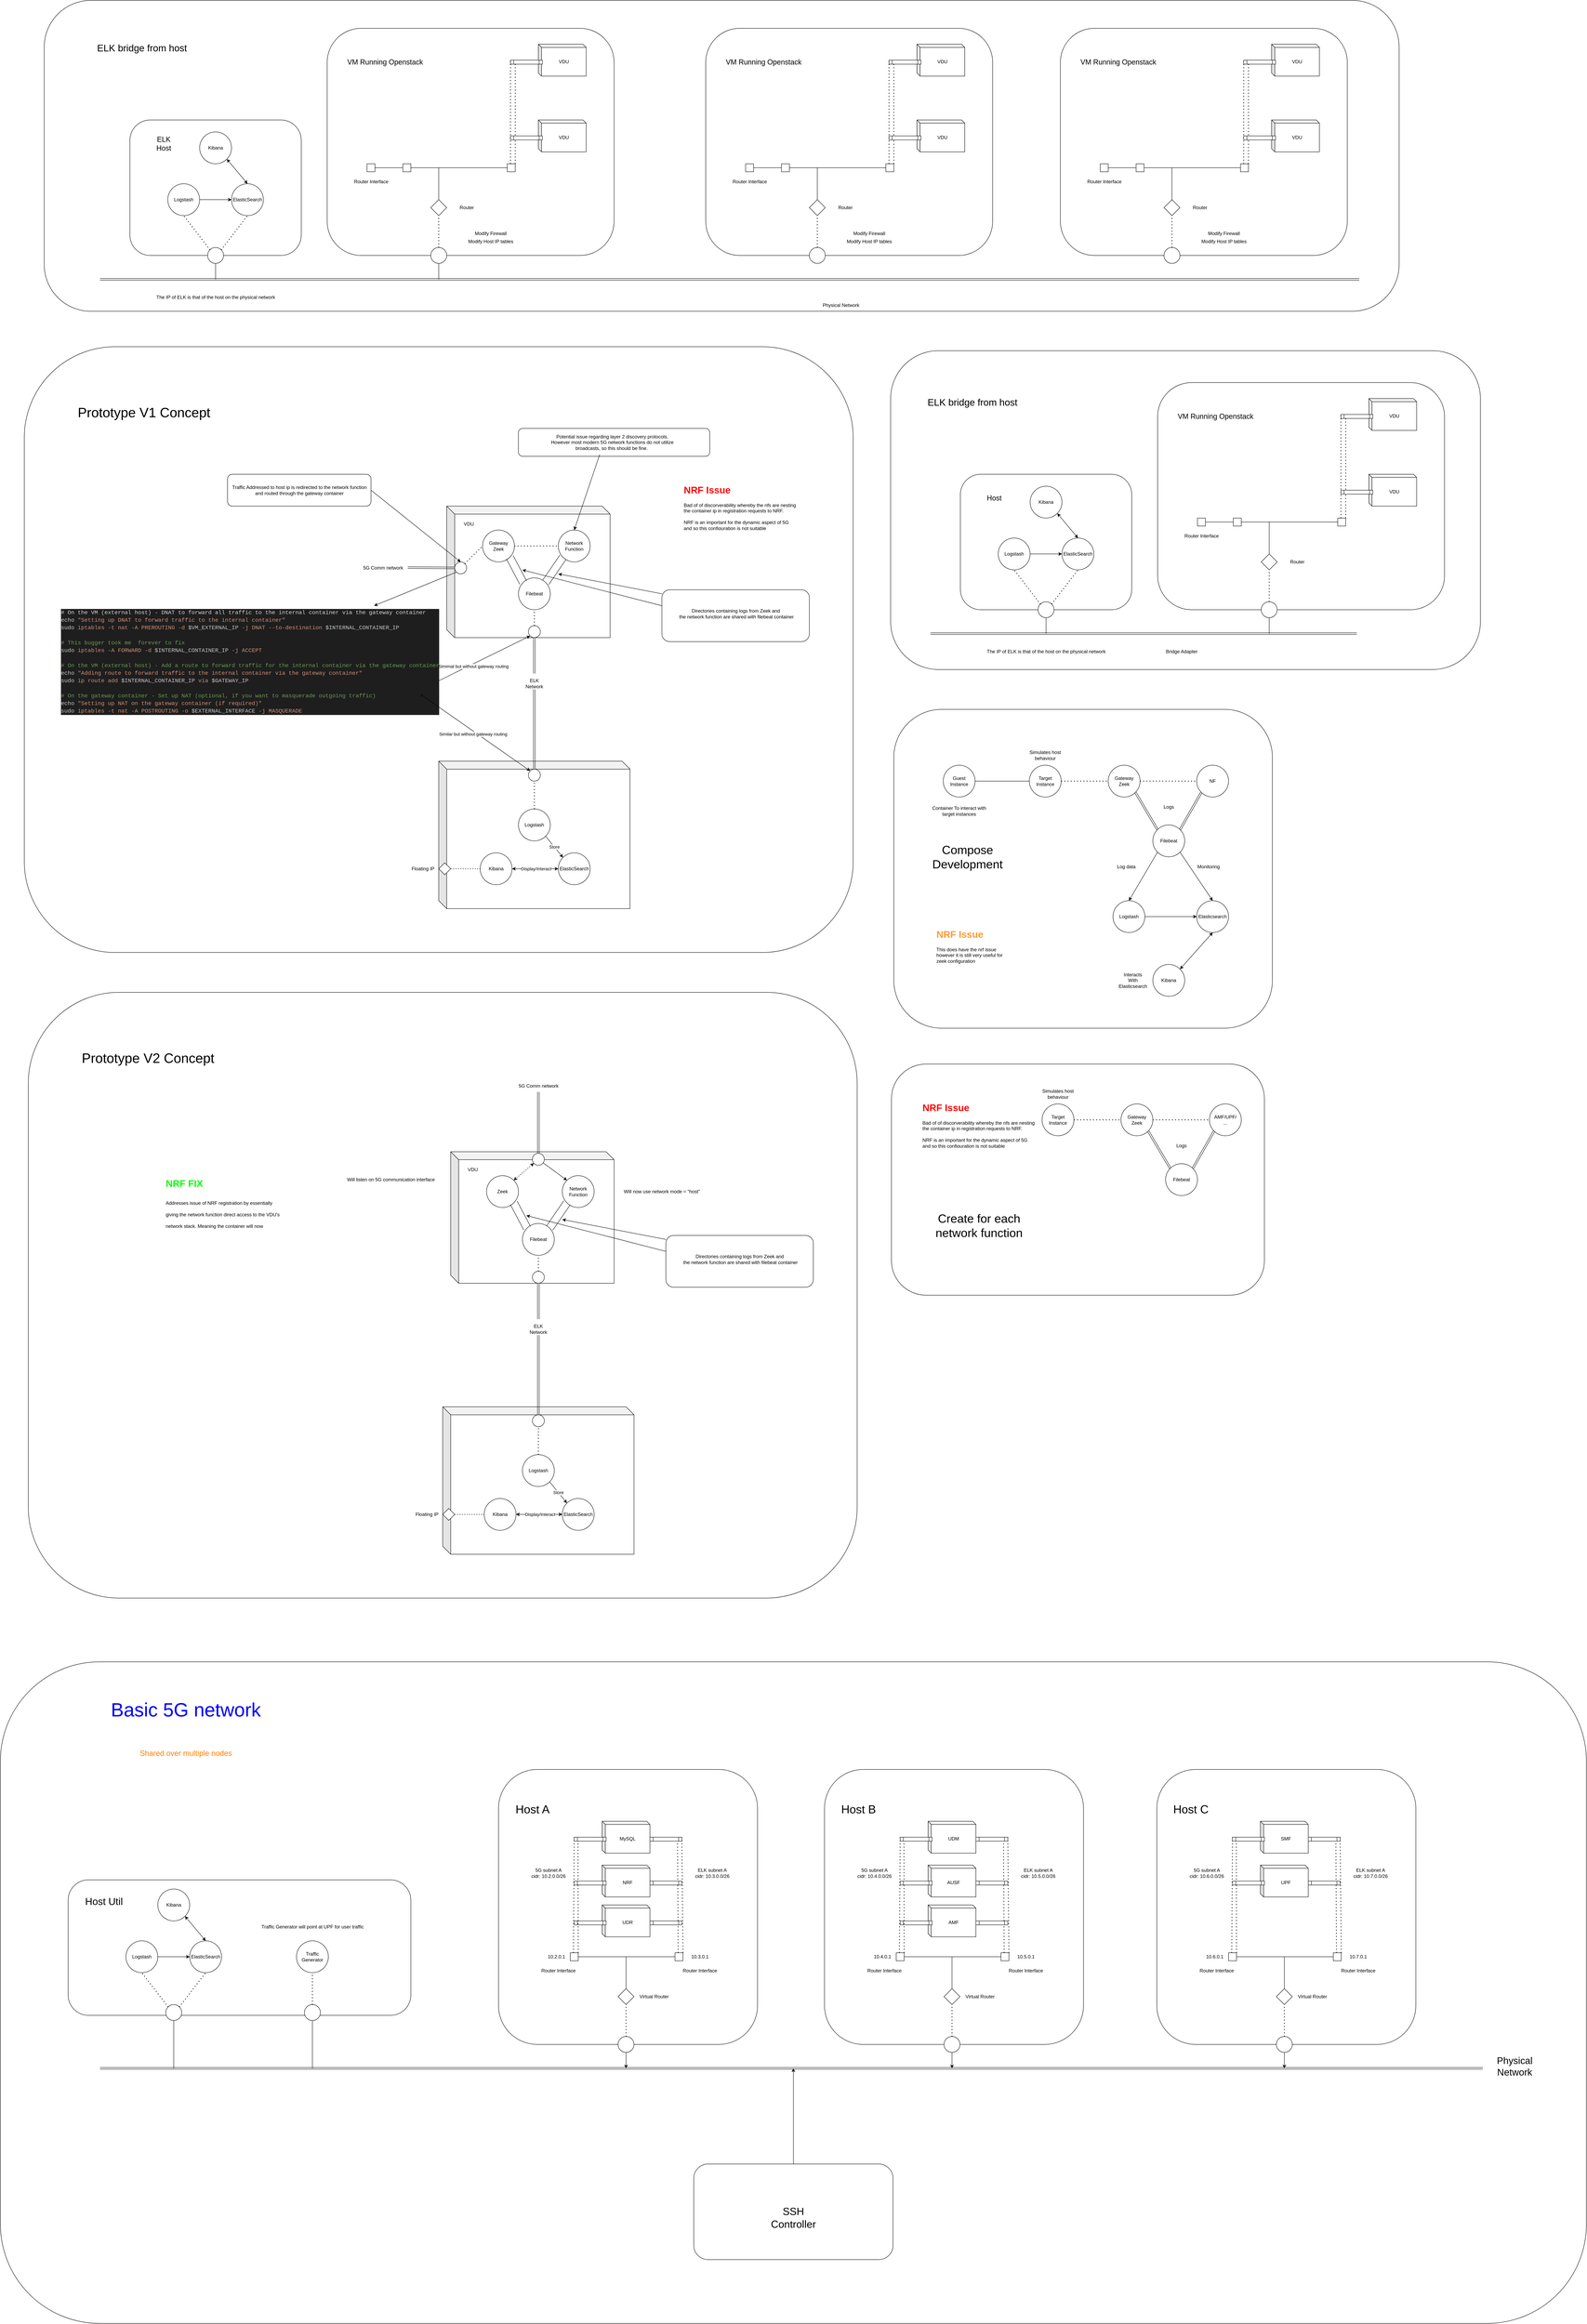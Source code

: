 <mxfile version="22.0.2" type="device">
  <diagram name="Page-1" id="aTVyfKz3Pb-7PAJS-KFY">
    <mxGraphModel dx="5798" dy="3593" grid="1" gridSize="10" guides="1" tooltips="1" connect="1" arrows="1" fold="1" page="1" pageScale="1" pageWidth="827" pageHeight="1169" math="0" shadow="0">
      <root>
        <mxCell id="0" />
        <mxCell id="1" parent="0" />
        <mxCell id="4-nQHDzcqD7yIo2uNKvR-225" value="" style="rounded=1;whiteSpace=wrap;html=1;" parent="1" vertex="1">
          <mxGeometry x="-870" y="3000" width="3980" height="1660" as="geometry" />
        </mxCell>
        <mxCell id="F2C1mFBNP2JFjnUDeWym-61" value="" style="rounded=1;whiteSpace=wrap;html=1;" vertex="1" parent="1">
          <mxGeometry x="380" y="3270" width="650" height="690" as="geometry" />
        </mxCell>
        <mxCell id="qhFvG6cmTSDnCsx3UZlA-85" value="" style="rounded=1;whiteSpace=wrap;html=1;" parent="1" vertex="1">
          <mxGeometry x="1364" y="-290" width="1480" height="800" as="geometry" />
        </mxCell>
        <mxCell id="qhFvG6cmTSDnCsx3UZlA-78" value="" style="rounded=1;whiteSpace=wrap;html=1;" parent="1" vertex="1">
          <mxGeometry x="2034" y="-210" width="720" height="570" as="geometry" />
        </mxCell>
        <mxCell id="qhFvG6cmTSDnCsx3UZlA-49" value="" style="rounded=1;whiteSpace=wrap;html=1;" parent="1" vertex="1">
          <mxGeometry x="1539" y="20" width="430" height="340" as="geometry" />
        </mxCell>
        <mxCell id="qhFvG6cmTSDnCsx3UZlA-44" value="" style="rounded=1;whiteSpace=wrap;html=1;" parent="1" vertex="1">
          <mxGeometry x="1366" y="1500" width="936" height="580" as="geometry" />
        </mxCell>
        <mxCell id="qhFvG6cmTSDnCsx3UZlA-27" value="" style="rounded=1;whiteSpace=wrap;html=1;" parent="1" vertex="1">
          <mxGeometry x="1372" y="610" width="950" height="800" as="geometry" />
        </mxCell>
        <mxCell id="qhFvG6cmTSDnCsx3UZlA-1" value="" style="rounded=1;whiteSpace=wrap;html=1;" parent="1" vertex="1">
          <mxGeometry x="-810" y="-300" width="2080" height="1520" as="geometry" />
        </mxCell>
        <mxCell id="_KHkPC-QZNlYdo7Y7j0--43" value="" style="rounded=1;whiteSpace=wrap;html=1;" parent="1" vertex="1">
          <mxGeometry x="430" y="-95" width="480" height="70" as="geometry" />
        </mxCell>
        <mxCell id="_KHkPC-QZNlYdo7Y7j0--37" value="" style="rounded=1;whiteSpace=wrap;html=1;" parent="1" vertex="1">
          <mxGeometry x="790" y="310" width="370" height="130" as="geometry" />
        </mxCell>
        <mxCell id="_KHkPC-QZNlYdo7Y7j0--9" value="" style="shape=cube;whiteSpace=wrap;html=1;boundedLbl=1;backgroundOutline=1;darkOpacity=0.05;darkOpacity2=0.1;" parent="1" vertex="1">
          <mxGeometry x="250" y="100" width="410" height="330" as="geometry" />
        </mxCell>
        <mxCell id="_KHkPC-QZNlYdo7Y7j0--10" value="VDU" style="text;html=1;align=center;verticalAlign=middle;resizable=0;points=[];autosize=1;strokeColor=none;fillColor=none;" parent="1" vertex="1">
          <mxGeometry x="280" y="130" width="50" height="30" as="geometry" />
        </mxCell>
        <mxCell id="_KHkPC-QZNlYdo7Y7j0--11" value="" style="shape=link;html=1;rounded=0;entryX=0;entryY=0.5;entryDx=0;entryDy=0;exitX=1.024;exitY=0.48;exitDx=0;exitDy=0;exitPerimeter=0;" parent="1" target="_KHkPC-QZNlYdo7Y7j0--15" edge="1">
          <mxGeometry width="100" relative="1" as="geometry">
            <mxPoint x="152.4" y="254.4" as="sourcePoint" />
            <mxPoint x="260" y="250" as="targetPoint" />
          </mxGeometry>
        </mxCell>
        <mxCell id="_KHkPC-QZNlYdo7Y7j0--13" value="Filebeat" style="ellipse;whiteSpace=wrap;html=1;aspect=fixed;" parent="1" vertex="1">
          <mxGeometry x="430" y="280" width="80" height="80" as="geometry" />
        </mxCell>
        <mxCell id="_KHkPC-QZNlYdo7Y7j0--45" style="rounded=0;orthogonalLoop=1;jettySize=auto;html=1;exitX=0;exitY=1;exitDx=0;exitDy=0;" parent="1" source="_KHkPC-QZNlYdo7Y7j0--15" target="_KHkPC-QZNlYdo7Y7j0--44" edge="1">
          <mxGeometry relative="1" as="geometry" />
        </mxCell>
        <mxCell id="_KHkPC-QZNlYdo7Y7j0--15" value="" style="ellipse;whiteSpace=wrap;html=1;aspect=fixed;" parent="1" vertex="1">
          <mxGeometry x="270" y="240" width="30" height="30" as="geometry" />
        </mxCell>
        <mxCell id="_KHkPC-QZNlYdo7Y7j0--16" value="Gateway&lt;br&gt;Zeek" style="ellipse;whiteSpace=wrap;html=1;aspect=fixed;" parent="1" vertex="1">
          <mxGeometry x="340" y="160" width="80" height="80" as="geometry" />
        </mxCell>
        <mxCell id="_KHkPC-QZNlYdo7Y7j0--17" value="Network Function" style="ellipse;whiteSpace=wrap;html=1;aspect=fixed;" parent="1" vertex="1">
          <mxGeometry x="530" y="160" width="80" height="80" as="geometry" />
        </mxCell>
        <mxCell id="_KHkPC-QZNlYdo7Y7j0--18" value="" style="endArrow=none;dashed=1;html=1;dashPattern=1 3;strokeWidth=2;rounded=0;entryX=0;entryY=0.5;entryDx=0;entryDy=0;exitX=1;exitY=0;exitDx=0;exitDy=0;" parent="1" source="_KHkPC-QZNlYdo7Y7j0--15" target="_KHkPC-QZNlYdo7Y7j0--16" edge="1">
          <mxGeometry width="50" height="50" relative="1" as="geometry">
            <mxPoint x="120" y="410" as="sourcePoint" />
            <mxPoint x="170" y="360" as="targetPoint" />
          </mxGeometry>
        </mxCell>
        <mxCell id="_KHkPC-QZNlYdo7Y7j0--19" value="" style="endArrow=none;dashed=1;html=1;dashPattern=1 3;strokeWidth=2;rounded=0;entryX=0;entryY=0.5;entryDx=0;entryDy=0;exitX=1;exitY=0.5;exitDx=0;exitDy=0;" parent="1" source="_KHkPC-QZNlYdo7Y7j0--16" target="_KHkPC-QZNlYdo7Y7j0--17" edge="1">
          <mxGeometry width="50" height="50" relative="1" as="geometry">
            <mxPoint x="460" y="230" as="sourcePoint" />
            <mxPoint x="510" y="180" as="targetPoint" />
          </mxGeometry>
        </mxCell>
        <mxCell id="_KHkPC-QZNlYdo7Y7j0--20" value="" style="shape=link;html=1;rounded=0;entryX=0;entryY=1;entryDx=0;entryDy=0;exitX=1;exitY=0;exitDx=0;exitDy=0;width=19;" parent="1" source="_KHkPC-QZNlYdo7Y7j0--13" target="_KHkPC-QZNlYdo7Y7j0--17" edge="1">
          <mxGeometry width="100" relative="1" as="geometry">
            <mxPoint x="480" y="260" as="sourcePoint" />
            <mxPoint x="580" y="260" as="targetPoint" />
          </mxGeometry>
        </mxCell>
        <mxCell id="_KHkPC-QZNlYdo7Y7j0--21" value="" style="shape=link;html=1;rounded=0;entryX=1;entryY=1;entryDx=0;entryDy=0;exitX=0;exitY=0;exitDx=0;exitDy=0;width=19;" parent="1" source="_KHkPC-QZNlYdo7Y7j0--13" target="_KHkPC-QZNlYdo7Y7j0--16" edge="1">
          <mxGeometry width="100" relative="1" as="geometry">
            <mxPoint x="508" y="302" as="sourcePoint" />
            <mxPoint x="552" y="238" as="targetPoint" />
          </mxGeometry>
        </mxCell>
        <mxCell id="_KHkPC-QZNlYdo7Y7j0--47" style="rounded=0;orthogonalLoop=1;jettySize=auto;html=1;exitX=0;exitY=1;exitDx=0;exitDy=0;entryX=1.008;entryY=0.765;entryDx=0;entryDy=0;startArrow=classic;startFill=1;endArrow=baseDash;endFill=0;entryPerimeter=0;" parent="1" source="_KHkPC-QZNlYdo7Y7j0--26" target="_KHkPC-QZNlYdo7Y7j0--44" edge="1">
          <mxGeometry relative="1" as="geometry">
            <mxPoint x="362.07" y="472.24" as="targetPoint" />
          </mxGeometry>
        </mxCell>
        <mxCell id="_KHkPC-QZNlYdo7Y7j0--49" value="Simimal but without gateway routing" style="edgeLabel;html=1;align=center;verticalAlign=middle;resizable=0;points=[];" parent="_KHkPC-QZNlYdo7Y7j0--47" vertex="1" connectable="0">
          <mxGeometry x="0.028" y="6" relative="1" as="geometry">
            <mxPoint as="offset" />
          </mxGeometry>
        </mxCell>
        <mxCell id="_KHkPC-QZNlYdo7Y7j0--26" value="" style="ellipse;whiteSpace=wrap;html=1;aspect=fixed;" parent="1" vertex="1">
          <mxGeometry x="455" y="400" width="30" height="30" as="geometry" />
        </mxCell>
        <mxCell id="_KHkPC-QZNlYdo7Y7j0--27" value="" style="endArrow=none;dashed=1;html=1;dashPattern=1 3;strokeWidth=2;rounded=0;exitX=0.5;exitY=0;exitDx=0;exitDy=0;entryX=0.5;entryY=1;entryDx=0;entryDy=0;" parent="1" source="_KHkPC-QZNlYdo7Y7j0--26" target="_KHkPC-QZNlYdo7Y7j0--13" edge="1">
          <mxGeometry width="50" height="50" relative="1" as="geometry">
            <mxPoint x="390" y="300" as="sourcePoint" />
            <mxPoint x="440" y="250" as="targetPoint" />
          </mxGeometry>
        </mxCell>
        <mxCell id="_KHkPC-QZNlYdo7Y7j0--28" value="" style="shape=link;html=1;rounded=0;exitX=0.5;exitY=1;exitDx=0;exitDy=0;" parent="1" source="_KHkPC-QZNlYdo7Y7j0--26" edge="1">
          <mxGeometry width="100" relative="1" as="geometry">
            <mxPoint x="460" y="520" as="sourcePoint" />
            <mxPoint x="470" y="520" as="targetPoint" />
          </mxGeometry>
        </mxCell>
        <mxCell id="_KHkPC-QZNlYdo7Y7j0--31" value="5G Comm network" style="text;html=1;align=center;verticalAlign=middle;resizable=0;points=[];autosize=1;strokeColor=none;fillColor=none;" parent="1" vertex="1">
          <mxGeometry x="30" y="240" width="120" height="30" as="geometry" />
        </mxCell>
        <mxCell id="_KHkPC-QZNlYdo7Y7j0--32" value="ELK Network" style="text;html=1;strokeColor=none;fillColor=none;align=center;verticalAlign=middle;whiteSpace=wrap;rounded=0;" parent="1" vertex="1">
          <mxGeometry x="440" y="530" width="60" height="30" as="geometry" />
        </mxCell>
        <mxCell id="_KHkPC-QZNlYdo7Y7j0--34" value="" style="endArrow=classic;html=1;rounded=0;" parent="1" edge="1">
          <mxGeometry width="50" height="50" relative="1" as="geometry">
            <mxPoint x="790" y="320" as="sourcePoint" />
            <mxPoint x="530" y="270" as="targetPoint" />
          </mxGeometry>
        </mxCell>
        <mxCell id="_KHkPC-QZNlYdo7Y7j0--35" value="Directories containing logs from Zeek and&lt;br&gt;&amp;nbsp;the network function are shared with filebeat container" style="text;html=1;align=center;verticalAlign=middle;resizable=0;points=[];autosize=1;strokeColor=none;fillColor=none;" parent="1" vertex="1">
          <mxGeometry x="820" y="350" width="310" height="40" as="geometry" />
        </mxCell>
        <mxCell id="_KHkPC-QZNlYdo7Y7j0--36" value="" style="endArrow=classic;html=1;rounded=0;" parent="1" edge="1">
          <mxGeometry width="50" height="50" relative="1" as="geometry">
            <mxPoint x="790" y="350" as="sourcePoint" />
            <mxPoint x="440" y="260" as="targetPoint" />
          </mxGeometry>
        </mxCell>
        <mxCell id="_KHkPC-QZNlYdo7Y7j0--38" value="" style="endArrow=classic;html=1;rounded=0;entryX=0.5;entryY=0;entryDx=0;entryDy=0;exitX=1;exitY=0.5;exitDx=0;exitDy=0;" parent="1" source="_KHkPC-QZNlYdo7Y7j0--39" target="_KHkPC-QZNlYdo7Y7j0--15" edge="1">
          <mxGeometry width="50" height="50" relative="1" as="geometry">
            <mxPoint x="70" y="50" as="sourcePoint" />
            <mxPoint x="400" y="110" as="targetPoint" />
          </mxGeometry>
        </mxCell>
        <mxCell id="_KHkPC-QZNlYdo7Y7j0--39" value="" style="rounded=1;whiteSpace=wrap;html=1;" parent="1" vertex="1">
          <mxGeometry x="-300" y="20" width="360" height="80" as="geometry" />
        </mxCell>
        <mxCell id="_KHkPC-QZNlYdo7Y7j0--40" value="Traffic Addressed to host ip is redirected to the network function &lt;br&gt;and routed through the gateway container" style="text;html=1;align=center;verticalAlign=middle;resizable=0;points=[];autosize=1;strokeColor=none;fillColor=none;" parent="1" vertex="1">
          <mxGeometry x="-300" y="40" width="360" height="40" as="geometry" />
        </mxCell>
        <mxCell id="_KHkPC-QZNlYdo7Y7j0--41" value="" style="endArrow=classic;html=1;rounded=0;entryX=0.5;entryY=0;entryDx=0;entryDy=0;exitX=0.406;exitY=1.004;exitDx=0;exitDy=0;exitPerimeter=0;" parent="1" source="_KHkPC-QZNlYdo7Y7j0--42" target="_KHkPC-QZNlYdo7Y7j0--17" edge="1">
          <mxGeometry width="50" height="50" relative="1" as="geometry">
            <mxPoint x="610" y="-10" as="sourcePoint" />
            <mxPoint x="450" y="240" as="targetPoint" />
          </mxGeometry>
        </mxCell>
        <mxCell id="_KHkPC-QZNlYdo7Y7j0--42" value="Potential issue regarding layer 2 discovery protocols.&lt;br&gt;However most modern 5G network functions do not utilize&lt;br&gt;broadcasts, so this should be fine.&amp;nbsp;" style="text;html=1;align=center;verticalAlign=middle;resizable=0;points=[];autosize=1;strokeColor=none;fillColor=none;" parent="1" vertex="1">
          <mxGeometry x="500" y="-90" width="330" height="60" as="geometry" />
        </mxCell>
        <mxCell id="_KHkPC-QZNlYdo7Y7j0--44" value="&lt;div style=&quot;color: rgb(212, 212, 212); background-color: rgb(30, 30, 30); font-family: Consolas, &amp;quot;Courier New&amp;quot;, monospace; font-size: 14px; line-height: 19px;&quot;&gt;&lt;div&gt;# On the VM (external host) - DNAT to forward all traffic to the internal container via the gateway container&lt;/div&gt;&lt;div&gt;&lt;span style=&quot;color: #c8c8c8;&quot;&gt;echo&lt;/span&gt; &lt;span style=&quot;color: #ce9178;&quot;&gt;&quot;Setting up DNAT to forward traffic to the internal container&quot;&lt;/span&gt;&lt;/div&gt;&lt;div&gt;&lt;span style=&quot;color: #c8c8c8;&quot;&gt;sudo&lt;/span&gt; &lt;span style=&quot;color: #ce9178;&quot;&gt;iptables&lt;/span&gt; &lt;span style=&quot;color: #ce9178;&quot;&gt;-t&lt;/span&gt; &lt;span style=&quot;color: #ce9178;&quot;&gt;nat&lt;/span&gt; &lt;span style=&quot;color: #ce9178;&quot;&gt;-A&lt;/span&gt; &lt;span style=&quot;color: #ce9178;&quot;&gt;PREROUTING&lt;/span&gt; &lt;span style=&quot;color: #ce9178;&quot;&gt;-d&lt;/span&gt; &lt;span style=&quot;color: #c8c8c8;&quot;&gt;$VM_EXTERNAL_IP&lt;/span&gt; &lt;span style=&quot;color: #ce9178;&quot;&gt;-j&lt;/span&gt; &lt;span style=&quot;color: #ce9178;&quot;&gt;DNAT&lt;/span&gt; &lt;span style=&quot;color: #ce9178;&quot;&gt;--to-destination&lt;/span&gt; &lt;span style=&quot;color: #c8c8c8;&quot;&gt;$INTERNAL_CONTAINER_IP&lt;/span&gt;&lt;/div&gt;&lt;br&gt;&lt;div&gt;&lt;span style=&quot;color: #6a9955;&quot;&gt;# This bugger took me &amp;nbsp;forever to fix&lt;/span&gt;&lt;/div&gt;&lt;div&gt;&lt;span style=&quot;color: #c8c8c8;&quot;&gt;sudo&lt;/span&gt; &lt;span style=&quot;color: #ce9178;&quot;&gt;iptables&lt;/span&gt; &lt;span style=&quot;color: #ce9178;&quot;&gt;-A&lt;/span&gt; &lt;span style=&quot;color: #ce9178;&quot;&gt;FORWARD&lt;/span&gt; &lt;span style=&quot;color: #ce9178;&quot;&gt;-d&lt;/span&gt; &lt;span style=&quot;color: #c8c8c8;&quot;&gt;$INTERNAL_CONTAINER_IP&lt;/span&gt; &lt;span style=&quot;color: #ce9178;&quot;&gt;-j&lt;/span&gt; &lt;span style=&quot;color: #ce9178;&quot;&gt;ACCEPT&lt;/span&gt;&lt;/div&gt;&lt;br&gt;&lt;div&gt;&lt;span style=&quot;color: #6a9955;&quot;&gt;# On the VM (external host) - Add a route to forward traffic for the internal container via the gateway container&lt;/span&gt;&lt;/div&gt;&lt;div&gt;&lt;span style=&quot;color: #c8c8c8;&quot;&gt;echo&lt;/span&gt; &lt;span style=&quot;color: #ce9178;&quot;&gt;&quot;Adding route to forward traffic to the internal container via the gateway container&quot;&lt;/span&gt;&lt;/div&gt;&lt;div&gt;&lt;span style=&quot;color: #c8c8c8;&quot;&gt;sudo&lt;/span&gt; &lt;span style=&quot;color: #ce9178;&quot;&gt;ip&lt;/span&gt; &lt;span style=&quot;color: #ce9178;&quot;&gt;route&lt;/span&gt; &lt;span style=&quot;color: #ce9178;&quot;&gt;add&lt;/span&gt; &lt;span style=&quot;color: #c8c8c8;&quot;&gt;$INTERNAL_CONTAINER_IP&lt;/span&gt; &lt;span style=&quot;color: #ce9178;&quot;&gt;via&lt;/span&gt; &lt;span style=&quot;color: #c8c8c8;&quot;&gt;$GATEWAY_IP&lt;/span&gt;&lt;/div&gt;&lt;br&gt;&lt;div&gt;&lt;span style=&quot;color: #6a9955;&quot;&gt;# On the gateway container - Set up NAT (optional, if you want to masquerade outgoing traffic)&lt;/span&gt;&lt;/div&gt;&lt;div&gt;&lt;span style=&quot;color: #c8c8c8;&quot;&gt;echo&lt;/span&gt; &lt;span style=&quot;color: #ce9178;&quot;&gt;&quot;Setting up NAT on the gateway container (if required)&quot;&lt;/span&gt;&lt;/div&gt;&lt;div&gt;&lt;span style=&quot;color: #c8c8c8;&quot;&gt;sudo&lt;/span&gt; &lt;span style=&quot;color: #ce9178;&quot;&gt;iptables&lt;/span&gt; &lt;span style=&quot;color: #ce9178;&quot;&gt;-t&lt;/span&gt; &lt;span style=&quot;color: #ce9178;&quot;&gt;nat&lt;/span&gt; &lt;span style=&quot;color: #ce9178;&quot;&gt;-A&lt;/span&gt; &lt;span style=&quot;color: #ce9178;&quot;&gt;POSTROUTING&lt;/span&gt; &lt;span style=&quot;color: #ce9178;&quot;&gt;-o&lt;/span&gt; &lt;span style=&quot;color: #c8c8c8;&quot;&gt;$EXTERNAL_INTERFACE&lt;/span&gt; &lt;span style=&quot;color: #ce9178;&quot;&gt;-j&lt;/span&gt; &lt;span style=&quot;color: #ce9178;&quot;&gt;MASQUERADE&lt;/span&gt;&lt;/div&gt;&lt;/div&gt;" style="text;html=1;align=left;verticalAlign=middle;resizable=0;points=[];autosize=1;strokeColor=none;fillColor=none;" parent="1" vertex="1">
          <mxGeometry x="-720" y="350" width="890" height="280" as="geometry" />
        </mxCell>
        <mxCell id="_KHkPC-QZNlYdo7Y7j0--50" value="" style="shape=cube;whiteSpace=wrap;html=1;boundedLbl=1;backgroundOutline=1;darkOpacity=0.05;darkOpacity2=0.1;" parent="1" vertex="1">
          <mxGeometry x="230" y="740" width="480" height="370" as="geometry" />
        </mxCell>
        <mxCell id="_KHkPC-QZNlYdo7Y7j0--51" value="Logstash" style="ellipse;whiteSpace=wrap;html=1;aspect=fixed;" parent="1" vertex="1">
          <mxGeometry x="430" y="860" width="80" height="80" as="geometry" />
        </mxCell>
        <mxCell id="_KHkPC-QZNlYdo7Y7j0--52" value="ElasticSearch" style="ellipse;whiteSpace=wrap;html=1;aspect=fixed;" parent="1" vertex="1">
          <mxGeometry x="530" y="970" width="80" height="80" as="geometry" />
        </mxCell>
        <mxCell id="_KHkPC-QZNlYdo7Y7j0--53" value="Kibana" style="ellipse;whiteSpace=wrap;html=1;aspect=fixed;" parent="1" vertex="1">
          <mxGeometry x="334" y="970" width="80" height="80" as="geometry" />
        </mxCell>
        <mxCell id="_KHkPC-QZNlYdo7Y7j0--55" value="" style="ellipse;whiteSpace=wrap;html=1;aspect=fixed;" parent="1" vertex="1">
          <mxGeometry x="455" y="760" width="30" height="30" as="geometry" />
        </mxCell>
        <mxCell id="_KHkPC-QZNlYdo7Y7j0--56" value="" style="shape=link;html=1;rounded=0;entryX=0.5;entryY=1;entryDx=0;entryDy=0;exitX=0.5;exitY=0;exitDx=0;exitDy=0;" parent="1" source="_KHkPC-QZNlYdo7Y7j0--55" target="_KHkPC-QZNlYdo7Y7j0--32" edge="1">
          <mxGeometry width="100" relative="1" as="geometry">
            <mxPoint x="400" y="770" as="sourcePoint" />
            <mxPoint x="500" y="770" as="targetPoint" />
          </mxGeometry>
        </mxCell>
        <mxCell id="_KHkPC-QZNlYdo7Y7j0--57" style="rounded=0;orthogonalLoop=1;jettySize=auto;html=1;exitX=0;exitY=0;exitDx=0;exitDy=0;entryX=1.008;entryY=0.765;entryDx=0;entryDy=0;startArrow=classic;startFill=1;endArrow=baseDash;endFill=0;entryPerimeter=0;" parent="1" source="_KHkPC-QZNlYdo7Y7j0--55" edge="1">
          <mxGeometry relative="1" as="geometry">
            <mxPoint x="469" y="436" as="sourcePoint" />
            <mxPoint x="187" y="574" as="targetPoint" />
          </mxGeometry>
        </mxCell>
        <mxCell id="_KHkPC-QZNlYdo7Y7j0--58" value="Similar but without gateway routing" style="edgeLabel;html=1;align=center;verticalAlign=middle;resizable=0;points=[];" parent="_KHkPC-QZNlYdo7Y7j0--57" vertex="1" connectable="0">
          <mxGeometry x="0.028" y="6" relative="1" as="geometry">
            <mxPoint as="offset" />
          </mxGeometry>
        </mxCell>
        <mxCell id="_KHkPC-QZNlYdo7Y7j0--59" value="" style="endArrow=none;dashed=1;html=1;dashPattern=1 3;strokeWidth=2;rounded=0;exitX=0.5;exitY=0;exitDx=0;exitDy=0;entryX=0.5;entryY=1;entryDx=0;entryDy=0;" parent="1" source="_KHkPC-QZNlYdo7Y7j0--51" target="_KHkPC-QZNlYdo7Y7j0--55" edge="1">
          <mxGeometry width="50" height="50" relative="1" as="geometry">
            <mxPoint x="430" y="830" as="sourcePoint" />
            <mxPoint x="480" y="780" as="targetPoint" />
          </mxGeometry>
        </mxCell>
        <mxCell id="_KHkPC-QZNlYdo7Y7j0--60" value="" style="endArrow=classic;html=1;rounded=0;entryX=0;entryY=0;entryDx=0;entryDy=0;exitX=1;exitY=1;exitDx=0;exitDy=0;" parent="1" source="_KHkPC-QZNlYdo7Y7j0--51" target="_KHkPC-QZNlYdo7Y7j0--52" edge="1">
          <mxGeometry relative="1" as="geometry">
            <mxPoint x="400" y="900" as="sourcePoint" />
            <mxPoint x="500" y="900" as="targetPoint" />
          </mxGeometry>
        </mxCell>
        <mxCell id="_KHkPC-QZNlYdo7Y7j0--61" value="Store" style="edgeLabel;resizable=0;html=1;align=center;verticalAlign=middle;" parent="_KHkPC-QZNlYdo7Y7j0--60" connectable="0" vertex="1">
          <mxGeometry relative="1" as="geometry" />
        </mxCell>
        <mxCell id="_KHkPC-QZNlYdo7Y7j0--66" value="" style="endArrow=classic;startArrow=classic;html=1;rounded=0;entryX=0;entryY=0.5;entryDx=0;entryDy=0;exitX=1;exitY=0.5;exitDx=0;exitDy=0;" parent="1" source="_KHkPC-QZNlYdo7Y7j0--53" target="_KHkPC-QZNlYdo7Y7j0--52" edge="1">
          <mxGeometry width="50" height="50" relative="1" as="geometry">
            <mxPoint x="430" y="920" as="sourcePoint" />
            <mxPoint x="480" y="870" as="targetPoint" />
          </mxGeometry>
        </mxCell>
        <mxCell id="_KHkPC-QZNlYdo7Y7j0--67" value="Display/Interact" style="edgeLabel;html=1;align=center;verticalAlign=middle;resizable=0;points=[];" parent="_KHkPC-QZNlYdo7Y7j0--66" vertex="1" connectable="0">
          <mxGeometry x="0.022" relative="1" as="geometry">
            <mxPoint as="offset" />
          </mxGeometry>
        </mxCell>
        <mxCell id="_KHkPC-QZNlYdo7Y7j0--69" style="edgeStyle=orthogonalEdgeStyle;rounded=0;orthogonalLoop=1;jettySize=auto;html=1;dashed=1;endArrow=none;endFill=0;" parent="1" source="_KHkPC-QZNlYdo7Y7j0--68" target="_KHkPC-QZNlYdo7Y7j0--53" edge="1">
          <mxGeometry relative="1" as="geometry" />
        </mxCell>
        <mxCell id="_KHkPC-QZNlYdo7Y7j0--68" value="" style="rhombus;whiteSpace=wrap;html=1;" parent="1" vertex="1">
          <mxGeometry x="230" y="995" width="30" height="30" as="geometry" />
        </mxCell>
        <mxCell id="_KHkPC-QZNlYdo7Y7j0--70" value="Floating IP" style="text;html=1;align=center;verticalAlign=middle;resizable=0;points=[];autosize=1;strokeColor=none;fillColor=none;" parent="1" vertex="1">
          <mxGeometry x="150" y="995" width="80" height="30" as="geometry" />
        </mxCell>
        <mxCell id="qhFvG6cmTSDnCsx3UZlA-2" value="&lt;font style=&quot;font-size: 34px;&quot;&gt;Prototype V1 Concept&lt;/font&gt;" style="text;html=1;align=center;verticalAlign=middle;resizable=0;points=[];autosize=1;strokeColor=none;fillColor=none;" parent="1" vertex="1">
          <mxGeometry x="-690" y="-160" width="360" height="50" as="geometry" />
        </mxCell>
        <mxCell id="qhFvG6cmTSDnCsx3UZlA-3" value="Guest&lt;br&gt;Instance" style="ellipse;whiteSpace=wrap;html=1;aspect=fixed;" parent="1" vertex="1">
          <mxGeometry x="1496" y="750" width="80" height="80" as="geometry" />
        </mxCell>
        <mxCell id="qhFvG6cmTSDnCsx3UZlA-4" value="Target&lt;br&gt;Instance" style="ellipse;whiteSpace=wrap;html=1;aspect=fixed;" parent="1" vertex="1">
          <mxGeometry x="1712" y="750" width="80" height="80" as="geometry" />
        </mxCell>
        <mxCell id="qhFvG6cmTSDnCsx3UZlA-5" value="Gateway&lt;br&gt;Zeek" style="ellipse;whiteSpace=wrap;html=1;aspect=fixed;" parent="1" vertex="1">
          <mxGeometry x="1910" y="750" width="80" height="80" as="geometry" />
        </mxCell>
        <mxCell id="qhFvG6cmTSDnCsx3UZlA-6" value="NF" style="ellipse;whiteSpace=wrap;html=1;aspect=fixed;" parent="1" vertex="1">
          <mxGeometry x="2132" y="750" width="80" height="80" as="geometry" />
        </mxCell>
        <mxCell id="qhFvG6cmTSDnCsx3UZlA-7" value="Filebeat" style="ellipse;whiteSpace=wrap;html=1;aspect=fixed;" parent="1" vertex="1">
          <mxGeometry x="2022" y="900" width="80" height="80" as="geometry" />
        </mxCell>
        <mxCell id="qhFvG6cmTSDnCsx3UZlA-8" value="Logstash" style="ellipse;whiteSpace=wrap;html=1;aspect=fixed;" parent="1" vertex="1">
          <mxGeometry x="1922" y="1090" width="80" height="80" as="geometry" />
        </mxCell>
        <mxCell id="qhFvG6cmTSDnCsx3UZlA-9" value="Kibana" style="ellipse;whiteSpace=wrap;html=1;aspect=fixed;" parent="1" vertex="1">
          <mxGeometry x="2022" y="1250" width="80" height="80" as="geometry" />
        </mxCell>
        <mxCell id="qhFvG6cmTSDnCsx3UZlA-10" value="Elasticsearch" style="ellipse;whiteSpace=wrap;html=1;aspect=fixed;" parent="1" vertex="1">
          <mxGeometry x="2132" y="1090" width="80" height="80" as="geometry" />
        </mxCell>
        <mxCell id="qhFvG6cmTSDnCsx3UZlA-11" value="" style="shape=link;html=1;rounded=0;entryX=0;entryY=1;entryDx=0;entryDy=0;exitX=1;exitY=0;exitDx=0;exitDy=0;" parent="1" source="qhFvG6cmTSDnCsx3UZlA-7" target="qhFvG6cmTSDnCsx3UZlA-6" edge="1">
          <mxGeometry width="100" relative="1" as="geometry">
            <mxPoint x="2222" y="950" as="sourcePoint" />
            <mxPoint x="2322" y="950" as="targetPoint" />
          </mxGeometry>
        </mxCell>
        <mxCell id="qhFvG6cmTSDnCsx3UZlA-12" value="" style="shape=link;html=1;rounded=0;entryX=0;entryY=0;entryDx=0;entryDy=0;exitX=1;exitY=1;exitDx=0;exitDy=0;" parent="1" source="qhFvG6cmTSDnCsx3UZlA-5" target="qhFvG6cmTSDnCsx3UZlA-7" edge="1">
          <mxGeometry width="100" relative="1" as="geometry">
            <mxPoint x="1842" y="930" as="sourcePoint" />
            <mxPoint x="1942" y="930" as="targetPoint" />
          </mxGeometry>
        </mxCell>
        <mxCell id="qhFvG6cmTSDnCsx3UZlA-13" value="" style="endArrow=none;dashed=1;html=1;dashPattern=1 3;strokeWidth=2;rounded=0;entryX=0;entryY=0.5;entryDx=0;entryDy=0;exitX=1;exitY=0.5;exitDx=0;exitDy=0;" parent="1" source="qhFvG6cmTSDnCsx3UZlA-5" target="qhFvG6cmTSDnCsx3UZlA-6" edge="1">
          <mxGeometry width="50" height="50" relative="1" as="geometry">
            <mxPoint x="2037" y="705" as="sourcePoint" />
            <mxPoint x="2087" y="655" as="targetPoint" />
          </mxGeometry>
        </mxCell>
        <mxCell id="qhFvG6cmTSDnCsx3UZlA-14" value="" style="endArrow=none;dashed=1;html=1;dashPattern=1 3;strokeWidth=2;rounded=0;entryX=0;entryY=0.5;entryDx=0;entryDy=0;exitX=1;exitY=0.5;exitDx=0;exitDy=0;" parent="1" source="qhFvG6cmTSDnCsx3UZlA-4" target="qhFvG6cmTSDnCsx3UZlA-5" edge="1">
          <mxGeometry width="50" height="50" relative="1" as="geometry">
            <mxPoint x="1822" y="920" as="sourcePoint" />
            <mxPoint x="1872" y="870" as="targetPoint" />
          </mxGeometry>
        </mxCell>
        <mxCell id="qhFvG6cmTSDnCsx3UZlA-15" value="" style="endArrow=none;html=1;rounded=0;entryX=1;entryY=0.5;entryDx=0;entryDy=0;exitX=0;exitY=0.5;exitDx=0;exitDy=0;" parent="1" source="qhFvG6cmTSDnCsx3UZlA-4" target="qhFvG6cmTSDnCsx3UZlA-3" edge="1">
          <mxGeometry width="50" height="50" relative="1" as="geometry">
            <mxPoint x="1822" y="1050" as="sourcePoint" />
            <mxPoint x="1872" y="1000" as="targetPoint" />
          </mxGeometry>
        </mxCell>
        <mxCell id="qhFvG6cmTSDnCsx3UZlA-16" value="" style="endArrow=none;html=1;rounded=0;entryX=0;entryY=1;entryDx=0;entryDy=0;exitX=0.5;exitY=0;exitDx=0;exitDy=0;endFill=0;startArrow=classic;startFill=1;" parent="1" source="qhFvG6cmTSDnCsx3UZlA-8" target="qhFvG6cmTSDnCsx3UZlA-7" edge="1">
          <mxGeometry width="50" height="50" relative="1" as="geometry">
            <mxPoint x="1822" y="1050" as="sourcePoint" />
            <mxPoint x="2052" y="990" as="targetPoint" />
          </mxGeometry>
        </mxCell>
        <mxCell id="qhFvG6cmTSDnCsx3UZlA-18" value="" style="endArrow=none;html=1;rounded=0;entryX=1;entryY=1;entryDx=0;entryDy=0;exitX=0.5;exitY=0;exitDx=0;exitDy=0;startArrow=classic;startFill=1;" parent="1" source="qhFvG6cmTSDnCsx3UZlA-10" target="qhFvG6cmTSDnCsx3UZlA-7" edge="1">
          <mxGeometry width="50" height="50" relative="1" as="geometry">
            <mxPoint x="1822" y="1050" as="sourcePoint" />
            <mxPoint x="1872" y="1000" as="targetPoint" />
          </mxGeometry>
        </mxCell>
        <mxCell id="qhFvG6cmTSDnCsx3UZlA-19" value="" style="endArrow=classic;html=1;rounded=0;entryX=0;entryY=0.5;entryDx=0;entryDy=0;exitX=1;exitY=0.5;exitDx=0;exitDy=0;endFill=1;" parent="1" source="qhFvG6cmTSDnCsx3UZlA-8" target="qhFvG6cmTSDnCsx3UZlA-10" edge="1">
          <mxGeometry width="50" height="50" relative="1" as="geometry">
            <mxPoint x="1822" y="1050" as="sourcePoint" />
            <mxPoint x="1872" y="1000" as="targetPoint" />
          </mxGeometry>
        </mxCell>
        <mxCell id="qhFvG6cmTSDnCsx3UZlA-20" value="" style="endArrow=classic;startArrow=classic;html=1;rounded=0;entryX=0.5;entryY=1;entryDx=0;entryDy=0;exitX=1;exitY=0;exitDx=0;exitDy=0;" parent="1" source="qhFvG6cmTSDnCsx3UZlA-9" target="qhFvG6cmTSDnCsx3UZlA-10" edge="1">
          <mxGeometry width="50" height="50" relative="1" as="geometry">
            <mxPoint x="1822" y="1050" as="sourcePoint" />
            <mxPoint x="1872" y="1000" as="targetPoint" />
          </mxGeometry>
        </mxCell>
        <mxCell id="qhFvG6cmTSDnCsx3UZlA-21" value="Simulates host behaviour" style="text;html=1;strokeColor=none;fillColor=none;align=center;verticalAlign=middle;whiteSpace=wrap;rounded=0;" parent="1" vertex="1">
          <mxGeometry x="1697" y="710" width="110" height="30" as="geometry" />
        </mxCell>
        <mxCell id="qhFvG6cmTSDnCsx3UZlA-22" value="Monitoring" style="text;html=1;strokeColor=none;fillColor=none;align=center;verticalAlign=middle;whiteSpace=wrap;rounded=0;" parent="1" vertex="1">
          <mxGeometry x="2132" y="990" width="60" height="30" as="geometry" />
        </mxCell>
        <mxCell id="qhFvG6cmTSDnCsx3UZlA-23" value="Log data" style="text;html=1;align=center;verticalAlign=middle;resizable=0;points=[];autosize=1;strokeColor=none;fillColor=none;" parent="1" vertex="1">
          <mxGeometry x="1920" y="990" width="70" height="30" as="geometry" />
        </mxCell>
        <mxCell id="qhFvG6cmTSDnCsx3UZlA-24" value="Logs" style="text;html=1;strokeColor=none;fillColor=none;align=center;verticalAlign=middle;whiteSpace=wrap;rounded=0;" parent="1" vertex="1">
          <mxGeometry x="2032" y="840" width="60" height="30" as="geometry" />
        </mxCell>
        <mxCell id="qhFvG6cmTSDnCsx3UZlA-25" value="Interacts With Elasticsearch" style="text;html=1;strokeColor=none;fillColor=none;align=center;verticalAlign=middle;whiteSpace=wrap;rounded=0;" parent="1" vertex="1">
          <mxGeometry x="1942" y="1275" width="60" height="30" as="geometry" />
        </mxCell>
        <mxCell id="qhFvG6cmTSDnCsx3UZlA-26" value="Container To interact with target instances" style="text;html=1;strokeColor=none;fillColor=none;align=center;verticalAlign=middle;whiteSpace=wrap;rounded=0;" parent="1" vertex="1">
          <mxGeometry x="1451" y="850" width="170" height="30" as="geometry" />
        </mxCell>
        <mxCell id="qhFvG6cmTSDnCsx3UZlA-28" value="&lt;font style=&quot;font-size: 30px;&quot;&gt;Compose Development&lt;/font&gt;" style="text;html=1;strokeColor=none;fillColor=none;align=center;verticalAlign=middle;whiteSpace=wrap;rounded=0;" parent="1" vertex="1">
          <mxGeometry x="1444" y="965" width="226" height="30" as="geometry" />
        </mxCell>
        <mxCell id="qhFvG6cmTSDnCsx3UZlA-33" value="Target&lt;br&gt;Instance" style="ellipse;whiteSpace=wrap;html=1;aspect=fixed;" parent="1" vertex="1">
          <mxGeometry x="1744" y="1600" width="80" height="80" as="geometry" />
        </mxCell>
        <mxCell id="qhFvG6cmTSDnCsx3UZlA-34" value="Gateway&lt;br&gt;Zeek" style="ellipse;whiteSpace=wrap;html=1;aspect=fixed;" parent="1" vertex="1">
          <mxGeometry x="1942" y="1600" width="80" height="80" as="geometry" />
        </mxCell>
        <mxCell id="qhFvG6cmTSDnCsx3UZlA-35" value="AMF/UPF/&lt;br&gt;..." style="ellipse;whiteSpace=wrap;html=1;aspect=fixed;" parent="1" vertex="1">
          <mxGeometry x="2164" y="1600" width="80" height="80" as="geometry" />
        </mxCell>
        <mxCell id="qhFvG6cmTSDnCsx3UZlA-36" value="Filebeat" style="ellipse;whiteSpace=wrap;html=1;aspect=fixed;" parent="1" vertex="1">
          <mxGeometry x="2054" y="1750" width="80" height="80" as="geometry" />
        </mxCell>
        <mxCell id="qhFvG6cmTSDnCsx3UZlA-37" value="" style="shape=link;html=1;rounded=0;entryX=0;entryY=1;entryDx=0;entryDy=0;exitX=1;exitY=0;exitDx=0;exitDy=0;" parent="1" source="qhFvG6cmTSDnCsx3UZlA-36" target="qhFvG6cmTSDnCsx3UZlA-35" edge="1">
          <mxGeometry width="100" relative="1" as="geometry">
            <mxPoint x="2254" y="1800" as="sourcePoint" />
            <mxPoint x="2354" y="1800" as="targetPoint" />
          </mxGeometry>
        </mxCell>
        <mxCell id="qhFvG6cmTSDnCsx3UZlA-38" value="" style="shape=link;html=1;rounded=0;entryX=0;entryY=0;entryDx=0;entryDy=0;exitX=1;exitY=1;exitDx=0;exitDy=0;" parent="1" source="qhFvG6cmTSDnCsx3UZlA-34" target="qhFvG6cmTSDnCsx3UZlA-36" edge="1">
          <mxGeometry width="100" relative="1" as="geometry">
            <mxPoint x="1874" y="1780" as="sourcePoint" />
            <mxPoint x="1974" y="1780" as="targetPoint" />
          </mxGeometry>
        </mxCell>
        <mxCell id="qhFvG6cmTSDnCsx3UZlA-39" value="" style="endArrow=none;dashed=1;html=1;dashPattern=1 3;strokeWidth=2;rounded=0;entryX=0;entryY=0.5;entryDx=0;entryDy=0;exitX=1;exitY=0.5;exitDx=0;exitDy=0;" parent="1" source="qhFvG6cmTSDnCsx3UZlA-34" target="qhFvG6cmTSDnCsx3UZlA-35" edge="1">
          <mxGeometry width="50" height="50" relative="1" as="geometry">
            <mxPoint x="2069" y="1555" as="sourcePoint" />
            <mxPoint x="2119" y="1505" as="targetPoint" />
          </mxGeometry>
        </mxCell>
        <mxCell id="qhFvG6cmTSDnCsx3UZlA-40" value="" style="endArrow=none;dashed=1;html=1;dashPattern=1 3;strokeWidth=2;rounded=0;entryX=0;entryY=0.5;entryDx=0;entryDy=0;exitX=1;exitY=0.5;exitDx=0;exitDy=0;" parent="1" source="qhFvG6cmTSDnCsx3UZlA-33" target="qhFvG6cmTSDnCsx3UZlA-34" edge="1">
          <mxGeometry width="50" height="50" relative="1" as="geometry">
            <mxPoint x="1854" y="1770" as="sourcePoint" />
            <mxPoint x="1904" y="1720" as="targetPoint" />
          </mxGeometry>
        </mxCell>
        <mxCell id="qhFvG6cmTSDnCsx3UZlA-41" value="Simulates host behaviour" style="text;html=1;strokeColor=none;fillColor=none;align=center;verticalAlign=middle;whiteSpace=wrap;rounded=0;" parent="1" vertex="1">
          <mxGeometry x="1729" y="1560" width="110" height="30" as="geometry" />
        </mxCell>
        <mxCell id="qhFvG6cmTSDnCsx3UZlA-42" value="Logs" style="text;html=1;strokeColor=none;fillColor=none;align=center;verticalAlign=middle;whiteSpace=wrap;rounded=0;" parent="1" vertex="1">
          <mxGeometry x="2064" y="1690" width="60" height="30" as="geometry" />
        </mxCell>
        <mxCell id="qhFvG6cmTSDnCsx3UZlA-45" value="&lt;span style=&quot;font-size: 30px;&quot;&gt;Create for each network function&lt;/span&gt;" style="text;html=1;strokeColor=none;fillColor=none;align=center;verticalAlign=middle;whiteSpace=wrap;rounded=0;" parent="1" vertex="1">
          <mxGeometry x="1473" y="1890" width="226" height="30" as="geometry" />
        </mxCell>
        <mxCell id="qhFvG6cmTSDnCsx3UZlA-46" value="ElasticSearch" style="ellipse;whiteSpace=wrap;html=1;aspect=fixed;" parent="1" vertex="1">
          <mxGeometry x="1794" y="180" width="80" height="80" as="geometry" />
        </mxCell>
        <mxCell id="qhFvG6cmTSDnCsx3UZlA-47" value="Logstash" style="ellipse;whiteSpace=wrap;html=1;aspect=fixed;" parent="1" vertex="1">
          <mxGeometry x="1634" y="180" width="80" height="80" as="geometry" />
        </mxCell>
        <mxCell id="qhFvG6cmTSDnCsx3UZlA-48" value="Kibana" style="ellipse;whiteSpace=wrap;html=1;aspect=fixed;" parent="1" vertex="1">
          <mxGeometry x="1714" y="50" width="80" height="80" as="geometry" />
        </mxCell>
        <mxCell id="qhFvG6cmTSDnCsx3UZlA-50" value="" style="endArrow=classic;startArrow=classic;html=1;rounded=0;exitX=0.5;exitY=0;exitDx=0;exitDy=0;entryX=1;entryY=1;entryDx=0;entryDy=0;" parent="1" source="qhFvG6cmTSDnCsx3UZlA-46" target="qhFvG6cmTSDnCsx3UZlA-48" edge="1">
          <mxGeometry width="50" height="50" relative="1" as="geometry">
            <mxPoint x="1414" y="180" as="sourcePoint" />
            <mxPoint x="1464" y="130" as="targetPoint" />
          </mxGeometry>
        </mxCell>
        <mxCell id="qhFvG6cmTSDnCsx3UZlA-51" value="" style="endArrow=classic;html=1;rounded=0;entryX=0;entryY=0.5;entryDx=0;entryDy=0;exitX=1;exitY=0.5;exitDx=0;exitDy=0;" parent="1" source="qhFvG6cmTSDnCsx3UZlA-47" target="qhFvG6cmTSDnCsx3UZlA-46" edge="1">
          <mxGeometry width="50" height="50" relative="1" as="geometry">
            <mxPoint x="1564" y="300" as="sourcePoint" />
            <mxPoint x="1614" y="250" as="targetPoint" />
          </mxGeometry>
        </mxCell>
        <mxCell id="qhFvG6cmTSDnCsx3UZlA-52" value="" style="ellipse;whiteSpace=wrap;html=1;aspect=fixed;" parent="1" vertex="1">
          <mxGeometry x="1734" y="340" width="40" height="40" as="geometry" />
        </mxCell>
        <mxCell id="qhFvG6cmTSDnCsx3UZlA-53" value="" style="endArrow=none;dashed=1;html=1;dashPattern=1 3;strokeWidth=2;rounded=0;entryX=0.5;entryY=1;entryDx=0;entryDy=0;exitX=1;exitY=0;exitDx=0;exitDy=0;" parent="1" source="qhFvG6cmTSDnCsx3UZlA-52" target="qhFvG6cmTSDnCsx3UZlA-46" edge="1">
          <mxGeometry width="50" height="50" relative="1" as="geometry">
            <mxPoint x="1364" y="380" as="sourcePoint" />
            <mxPoint x="1414" y="330" as="targetPoint" />
          </mxGeometry>
        </mxCell>
        <mxCell id="qhFvG6cmTSDnCsx3UZlA-54" value="" style="endArrow=none;dashed=1;html=1;dashPattern=1 3;strokeWidth=2;rounded=0;exitX=0;exitY=0;exitDx=0;exitDy=0;entryX=0.5;entryY=1;entryDx=0;entryDy=0;" parent="1" source="qhFvG6cmTSDnCsx3UZlA-52" target="qhFvG6cmTSDnCsx3UZlA-47" edge="1">
          <mxGeometry width="50" height="50" relative="1" as="geometry">
            <mxPoint x="1614" y="250" as="sourcePoint" />
            <mxPoint x="1664" y="200" as="targetPoint" />
          </mxGeometry>
        </mxCell>
        <mxCell id="qhFvG6cmTSDnCsx3UZlA-55" value="&lt;font style=&quot;font-size: 18px;&quot;&gt;Host&lt;/font&gt;" style="text;html=1;strokeColor=none;fillColor=none;align=center;verticalAlign=middle;whiteSpace=wrap;rounded=0;" parent="1" vertex="1">
          <mxGeometry x="1594" y="65" width="60" height="30" as="geometry" />
        </mxCell>
        <mxCell id="qhFvG6cmTSDnCsx3UZlA-57" value="" style="shape=link;html=1;rounded=0;" parent="1" edge="1">
          <mxGeometry width="100" relative="1" as="geometry">
            <mxPoint x="1464" y="420" as="sourcePoint" />
            <mxPoint x="2534" y="420" as="targetPoint" />
          </mxGeometry>
        </mxCell>
        <mxCell id="qhFvG6cmTSDnCsx3UZlA-58" value="Bridge Adapter" style="text;html=1;align=center;verticalAlign=middle;resizable=0;points=[];autosize=1;strokeColor=none;fillColor=none;" parent="1" vertex="1">
          <mxGeometry x="2044" y="450" width="100" height="30" as="geometry" />
        </mxCell>
        <mxCell id="qhFvG6cmTSDnCsx3UZlA-59" value="" style="endArrow=none;html=1;rounded=0;entryX=0.5;entryY=1;entryDx=0;entryDy=0;" parent="1" target="qhFvG6cmTSDnCsx3UZlA-52" edge="1">
          <mxGeometry width="50" height="50" relative="1" as="geometry">
            <mxPoint x="1754" y="420" as="sourcePoint" />
            <mxPoint x="1754" y="520" as="targetPoint" />
          </mxGeometry>
        </mxCell>
        <mxCell id="qhFvG6cmTSDnCsx3UZlA-61" value="" style="rhombus;whiteSpace=wrap;html=1;" parent="1" vertex="1">
          <mxGeometry x="2294" y="220" width="40" height="40" as="geometry" />
        </mxCell>
        <mxCell id="qhFvG6cmTSDnCsx3UZlA-62" value="Router" style="text;html=1;align=center;verticalAlign=middle;resizable=0;points=[];autosize=1;strokeColor=none;fillColor=none;" parent="1" vertex="1">
          <mxGeometry x="2354" y="225" width="60" height="30" as="geometry" />
        </mxCell>
        <mxCell id="qhFvG6cmTSDnCsx3UZlA-63" value="" style="endArrow=none;html=1;rounded=0;exitX=0.5;exitY=0;exitDx=0;exitDy=0;" parent="1" source="qhFvG6cmTSDnCsx3UZlA-61" edge="1">
          <mxGeometry width="50" height="50" relative="1" as="geometry">
            <mxPoint x="2304" y="190" as="sourcePoint" />
            <mxPoint x="2314" y="140" as="targetPoint" />
          </mxGeometry>
        </mxCell>
        <mxCell id="qhFvG6cmTSDnCsx3UZlA-64" value="" style="endArrow=none;html=1;rounded=0;" parent="1" source="qhFvG6cmTSDnCsx3UZlA-69" edge="1">
          <mxGeometry width="50" height="50" relative="1" as="geometry">
            <mxPoint x="2144" y="140" as="sourcePoint" />
            <mxPoint x="2504" y="140" as="targetPoint" />
          </mxGeometry>
        </mxCell>
        <mxCell id="qhFvG6cmTSDnCsx3UZlA-67" value="Router Interface" style="text;html=1;align=center;verticalAlign=middle;resizable=0;points=[];autosize=1;strokeColor=none;fillColor=none;" parent="1" vertex="1">
          <mxGeometry x="2089" y="160" width="110" height="30" as="geometry" />
        </mxCell>
        <mxCell id="qhFvG6cmTSDnCsx3UZlA-70" value="" style="endArrow=none;html=1;rounded=0;" parent="1" target="qhFvG6cmTSDnCsx3UZlA-69" edge="1">
          <mxGeometry width="50" height="50" relative="1" as="geometry">
            <mxPoint x="2144" y="140" as="sourcePoint" />
            <mxPoint x="2504" y="140" as="targetPoint" />
          </mxGeometry>
        </mxCell>
        <mxCell id="qhFvG6cmTSDnCsx3UZlA-69" value="" style="whiteSpace=wrap;html=1;aspect=fixed;" parent="1" vertex="1">
          <mxGeometry x="2224" y="130" width="20" height="20" as="geometry" />
        </mxCell>
        <mxCell id="qhFvG6cmTSDnCsx3UZlA-71" value="" style="whiteSpace=wrap;html=1;aspect=fixed;" parent="1" vertex="1">
          <mxGeometry x="2486" y="130" width="20" height="20" as="geometry" />
        </mxCell>
        <mxCell id="qhFvG6cmTSDnCsx3UZlA-66" value="" style="whiteSpace=wrap;html=1;aspect=fixed;" parent="1" vertex="1">
          <mxGeometry x="2134" y="130" width="20" height="20" as="geometry" />
        </mxCell>
        <mxCell id="qhFvG6cmTSDnCsx3UZlA-72" value="VDU" style="shape=cube;whiteSpace=wrap;html=1;boundedLbl=1;backgroundOutline=1;darkOpacity=0.05;darkOpacity2=0.1;size=8;" parent="1" vertex="1">
          <mxGeometry x="2564" y="20" width="120" height="80" as="geometry" />
        </mxCell>
        <mxCell id="qhFvG6cmTSDnCsx3UZlA-73" value="" style="endArrow=none;dashed=1;html=1;dashPattern=1 3;strokeWidth=2;rounded=0;" parent="1" edge="1">
          <mxGeometry width="50" height="50" relative="1" as="geometry">
            <mxPoint x="2494" y="130" as="sourcePoint" />
            <mxPoint x="2494" y="-130" as="targetPoint" />
          </mxGeometry>
        </mxCell>
        <mxCell id="qhFvG6cmTSDnCsx3UZlA-74" value="" style="endArrow=none;dashed=1;html=1;dashPattern=1 3;strokeWidth=2;rounded=0;" parent="1" edge="1">
          <mxGeometry width="50" height="50" relative="1" as="geometry">
            <mxPoint x="2506" y="130" as="sourcePoint" />
            <mxPoint x="2506" y="-130" as="targetPoint" />
          </mxGeometry>
        </mxCell>
        <mxCell id="qhFvG6cmTSDnCsx3UZlA-75" value="" style="shape=process;whiteSpace=wrap;html=1;backgroundOutline=1;" parent="1" vertex="1">
          <mxGeometry x="2494" y="60" width="80" height="10" as="geometry" />
        </mxCell>
        <mxCell id="qhFvG6cmTSDnCsx3UZlA-76" value="VDU" style="shape=cube;whiteSpace=wrap;html=1;boundedLbl=1;backgroundOutline=1;darkOpacity=0.05;darkOpacity2=0.1;size=8;" parent="1" vertex="1">
          <mxGeometry x="2564" y="-170" width="120" height="80" as="geometry" />
        </mxCell>
        <mxCell id="qhFvG6cmTSDnCsx3UZlA-77" value="" style="shape=process;whiteSpace=wrap;html=1;backgroundOutline=1;" parent="1" vertex="1">
          <mxGeometry x="2494" y="-130" width="80" height="10" as="geometry" />
        </mxCell>
        <mxCell id="qhFvG6cmTSDnCsx3UZlA-79" value="" style="ellipse;whiteSpace=wrap;html=1;aspect=fixed;" parent="1" vertex="1">
          <mxGeometry x="2294" y="340" width="40" height="40" as="geometry" />
        </mxCell>
        <mxCell id="qhFvG6cmTSDnCsx3UZlA-80" value="" style="endArrow=none;html=1;rounded=0;entryX=0.5;entryY=1;entryDx=0;entryDy=0;" parent="1" target="qhFvG6cmTSDnCsx3UZlA-79" edge="1">
          <mxGeometry width="50" height="50" relative="1" as="geometry">
            <mxPoint x="2314" y="420" as="sourcePoint" />
            <mxPoint x="2194" y="240" as="targetPoint" />
          </mxGeometry>
        </mxCell>
        <mxCell id="qhFvG6cmTSDnCsx3UZlA-81" value="" style="endArrow=none;dashed=1;html=1;dashPattern=1 3;strokeWidth=2;rounded=0;entryX=0.5;entryY=1;entryDx=0;entryDy=0;exitX=0.5;exitY=0;exitDx=0;exitDy=0;" parent="1" source="qhFvG6cmTSDnCsx3UZlA-79" target="qhFvG6cmTSDnCsx3UZlA-61" edge="1">
          <mxGeometry width="50" height="50" relative="1" as="geometry">
            <mxPoint x="2294" y="330" as="sourcePoint" />
            <mxPoint x="2344" y="280" as="targetPoint" />
          </mxGeometry>
        </mxCell>
        <mxCell id="qhFvG6cmTSDnCsx3UZlA-82" value="&lt;font style=&quot;font-size: 18px;&quot;&gt;VM Running Openstack&lt;/font&gt;" style="text;html=1;align=center;verticalAlign=middle;resizable=0;points=[];autosize=1;strokeColor=none;fillColor=none;" parent="1" vertex="1">
          <mxGeometry x="2074" y="-145" width="210" height="40" as="geometry" />
        </mxCell>
        <mxCell id="qhFvG6cmTSDnCsx3UZlA-83" value="The IP of ELK is that of the host on the physical network" style="text;html=1;align=center;verticalAlign=middle;resizable=0;points=[];autosize=1;strokeColor=none;fillColor=none;" parent="1" vertex="1">
          <mxGeometry x="1594" y="450" width="320" height="30" as="geometry" />
        </mxCell>
        <mxCell id="qhFvG6cmTSDnCsx3UZlA-86" value="&lt;font style=&quot;font-size: 24px;&quot;&gt;ELK bridge from host&lt;/font&gt;" style="text;html=1;align=center;verticalAlign=middle;resizable=0;points=[];autosize=1;strokeColor=none;fillColor=none;" parent="1" vertex="1">
          <mxGeometry x="1444" y="-180" width="250" height="40" as="geometry" />
        </mxCell>
        <mxCell id="DzWVltwdL3yZklEhES8e-1" value="" style="rounded=1;whiteSpace=wrap;html=1;" parent="1" vertex="1">
          <mxGeometry x="-760" y="-1169" width="3400" height="780" as="geometry" />
        </mxCell>
        <mxCell id="DzWVltwdL3yZklEhES8e-2" value="" style="rounded=1;whiteSpace=wrap;html=1;" parent="1" vertex="1">
          <mxGeometry x="-50" y="-1099" width="720" height="570" as="geometry" />
        </mxCell>
        <mxCell id="DzWVltwdL3yZklEhES8e-3" value="" style="rounded=1;whiteSpace=wrap;html=1;" parent="1" vertex="1">
          <mxGeometry x="-545" y="-869" width="430" height="340" as="geometry" />
        </mxCell>
        <mxCell id="DzWVltwdL3yZklEhES8e-4" value="ElasticSearch" style="ellipse;whiteSpace=wrap;html=1;aspect=fixed;" parent="1" vertex="1">
          <mxGeometry x="-290" y="-709" width="80" height="80" as="geometry" />
        </mxCell>
        <mxCell id="DzWVltwdL3yZklEhES8e-5" value="Logstash" style="ellipse;whiteSpace=wrap;html=1;aspect=fixed;" parent="1" vertex="1">
          <mxGeometry x="-450" y="-709" width="80" height="80" as="geometry" />
        </mxCell>
        <mxCell id="DzWVltwdL3yZklEhES8e-6" value="Kibana" style="ellipse;whiteSpace=wrap;html=1;aspect=fixed;" parent="1" vertex="1">
          <mxGeometry x="-370" y="-839" width="80" height="80" as="geometry" />
        </mxCell>
        <mxCell id="DzWVltwdL3yZklEhES8e-7" value="" style="endArrow=classic;startArrow=classic;html=1;rounded=0;exitX=0.5;exitY=0;exitDx=0;exitDy=0;entryX=1;entryY=1;entryDx=0;entryDy=0;" parent="1" source="DzWVltwdL3yZklEhES8e-4" target="DzWVltwdL3yZklEhES8e-6" edge="1">
          <mxGeometry width="50" height="50" relative="1" as="geometry">
            <mxPoint x="-670" y="-709" as="sourcePoint" />
            <mxPoint x="-620" y="-759" as="targetPoint" />
          </mxGeometry>
        </mxCell>
        <mxCell id="DzWVltwdL3yZklEhES8e-8" value="" style="endArrow=classic;html=1;rounded=0;entryX=0;entryY=0.5;entryDx=0;entryDy=0;exitX=1;exitY=0.5;exitDx=0;exitDy=0;" parent="1" source="DzWVltwdL3yZklEhES8e-5" target="DzWVltwdL3yZklEhES8e-4" edge="1">
          <mxGeometry width="50" height="50" relative="1" as="geometry">
            <mxPoint x="-520" y="-589" as="sourcePoint" />
            <mxPoint x="-470" y="-639" as="targetPoint" />
          </mxGeometry>
        </mxCell>
        <mxCell id="DzWVltwdL3yZklEhES8e-9" value="" style="ellipse;whiteSpace=wrap;html=1;aspect=fixed;" parent="1" vertex="1">
          <mxGeometry x="-350" y="-549" width="40" height="40" as="geometry" />
        </mxCell>
        <mxCell id="DzWVltwdL3yZklEhES8e-10" value="" style="endArrow=none;dashed=1;html=1;dashPattern=1 3;strokeWidth=2;rounded=0;entryX=0.5;entryY=1;entryDx=0;entryDy=0;exitX=1;exitY=0;exitDx=0;exitDy=0;" parent="1" source="DzWVltwdL3yZklEhES8e-9" target="DzWVltwdL3yZklEhES8e-4" edge="1">
          <mxGeometry width="50" height="50" relative="1" as="geometry">
            <mxPoint x="-720" y="-509" as="sourcePoint" />
            <mxPoint x="-670" y="-559" as="targetPoint" />
          </mxGeometry>
        </mxCell>
        <mxCell id="DzWVltwdL3yZklEhES8e-11" value="" style="endArrow=none;dashed=1;html=1;dashPattern=1 3;strokeWidth=2;rounded=0;exitX=0;exitY=0;exitDx=0;exitDy=0;entryX=0.5;entryY=1;entryDx=0;entryDy=0;" parent="1" source="DzWVltwdL3yZklEhES8e-9" target="DzWVltwdL3yZklEhES8e-5" edge="1">
          <mxGeometry width="50" height="50" relative="1" as="geometry">
            <mxPoint x="-470" y="-639" as="sourcePoint" />
            <mxPoint x="-420" y="-689" as="targetPoint" />
          </mxGeometry>
        </mxCell>
        <mxCell id="DzWVltwdL3yZklEhES8e-12" value="&lt;font style=&quot;font-size: 18px;&quot;&gt;ELK Host&lt;/font&gt;" style="text;html=1;strokeColor=none;fillColor=none;align=center;verticalAlign=middle;whiteSpace=wrap;rounded=0;" parent="1" vertex="1">
          <mxGeometry x="-490" y="-824" width="60" height="30" as="geometry" />
        </mxCell>
        <mxCell id="DzWVltwdL3yZklEhES8e-13" value="" style="shape=link;html=1;rounded=0;" parent="1" edge="1">
          <mxGeometry width="100" relative="1" as="geometry">
            <mxPoint x="-620" y="-469" as="sourcePoint" />
            <mxPoint x="2540" y="-469" as="targetPoint" />
          </mxGeometry>
        </mxCell>
        <mxCell id="DzWVltwdL3yZklEhES8e-14" value="Physical Network" style="text;html=1;align=center;verticalAlign=middle;resizable=0;points=[];autosize=1;strokeColor=none;fillColor=none;" parent="1" vertex="1">
          <mxGeometry x="1179" y="-419" width="120" height="30" as="geometry" />
        </mxCell>
        <mxCell id="DzWVltwdL3yZklEhES8e-15" value="" style="endArrow=none;html=1;rounded=0;entryX=0.5;entryY=1;entryDx=0;entryDy=0;" parent="1" target="DzWVltwdL3yZklEhES8e-9" edge="1">
          <mxGeometry width="50" height="50" relative="1" as="geometry">
            <mxPoint x="-330" y="-469" as="sourcePoint" />
            <mxPoint x="-330" y="-369" as="targetPoint" />
          </mxGeometry>
        </mxCell>
        <mxCell id="DzWVltwdL3yZklEhES8e-16" value="" style="rhombus;whiteSpace=wrap;html=1;" parent="1" vertex="1">
          <mxGeometry x="210" y="-669" width="40" height="40" as="geometry" />
        </mxCell>
        <mxCell id="DzWVltwdL3yZklEhES8e-17" value="Router" style="text;html=1;align=center;verticalAlign=middle;resizable=0;points=[];autosize=1;strokeColor=none;fillColor=none;" parent="1" vertex="1">
          <mxGeometry x="270" y="-664" width="60" height="30" as="geometry" />
        </mxCell>
        <mxCell id="DzWVltwdL3yZklEhES8e-18" value="" style="endArrow=none;html=1;rounded=0;exitX=0.5;exitY=0;exitDx=0;exitDy=0;" parent="1" source="DzWVltwdL3yZklEhES8e-16" edge="1">
          <mxGeometry width="50" height="50" relative="1" as="geometry">
            <mxPoint x="220" y="-699" as="sourcePoint" />
            <mxPoint x="230" y="-749" as="targetPoint" />
          </mxGeometry>
        </mxCell>
        <mxCell id="DzWVltwdL3yZklEhES8e-19" value="" style="endArrow=none;html=1;rounded=0;" parent="1" source="DzWVltwdL3yZklEhES8e-22" edge="1">
          <mxGeometry width="50" height="50" relative="1" as="geometry">
            <mxPoint x="60" y="-749" as="sourcePoint" />
            <mxPoint x="420" y="-749" as="targetPoint" />
          </mxGeometry>
        </mxCell>
        <mxCell id="DzWVltwdL3yZklEhES8e-20" value="Router Interface" style="text;html=1;align=center;verticalAlign=middle;resizable=0;points=[];autosize=1;strokeColor=none;fillColor=none;" parent="1" vertex="1">
          <mxGeometry x="5" y="-729" width="110" height="30" as="geometry" />
        </mxCell>
        <mxCell id="DzWVltwdL3yZklEhES8e-21" value="" style="endArrow=none;html=1;rounded=0;" parent="1" target="DzWVltwdL3yZklEhES8e-22" edge="1">
          <mxGeometry width="50" height="50" relative="1" as="geometry">
            <mxPoint x="60" y="-749" as="sourcePoint" />
            <mxPoint x="420" y="-749" as="targetPoint" />
          </mxGeometry>
        </mxCell>
        <mxCell id="DzWVltwdL3yZklEhES8e-22" value="" style="whiteSpace=wrap;html=1;aspect=fixed;" parent="1" vertex="1">
          <mxGeometry x="140" y="-759" width="20" height="20" as="geometry" />
        </mxCell>
        <mxCell id="DzWVltwdL3yZklEhES8e-23" value="" style="whiteSpace=wrap;html=1;aspect=fixed;" parent="1" vertex="1">
          <mxGeometry x="402" y="-759" width="20" height="20" as="geometry" />
        </mxCell>
        <mxCell id="DzWVltwdL3yZklEhES8e-24" value="" style="whiteSpace=wrap;html=1;aspect=fixed;" parent="1" vertex="1">
          <mxGeometry x="50" y="-759" width="20" height="20" as="geometry" />
        </mxCell>
        <mxCell id="DzWVltwdL3yZklEhES8e-25" value="VDU" style="shape=cube;whiteSpace=wrap;html=1;boundedLbl=1;backgroundOutline=1;darkOpacity=0.05;darkOpacity2=0.1;size=8;" parent="1" vertex="1">
          <mxGeometry x="480" y="-869" width="120" height="80" as="geometry" />
        </mxCell>
        <mxCell id="DzWVltwdL3yZklEhES8e-26" value="" style="endArrow=none;dashed=1;html=1;dashPattern=1 3;strokeWidth=2;rounded=0;" parent="1" edge="1">
          <mxGeometry width="50" height="50" relative="1" as="geometry">
            <mxPoint x="410" y="-759" as="sourcePoint" />
            <mxPoint x="410" y="-1019" as="targetPoint" />
          </mxGeometry>
        </mxCell>
        <mxCell id="DzWVltwdL3yZklEhES8e-27" value="" style="endArrow=none;dashed=1;html=1;dashPattern=1 3;strokeWidth=2;rounded=0;" parent="1" edge="1">
          <mxGeometry width="50" height="50" relative="1" as="geometry">
            <mxPoint x="422" y="-759" as="sourcePoint" />
            <mxPoint x="422" y="-1019" as="targetPoint" />
          </mxGeometry>
        </mxCell>
        <mxCell id="DzWVltwdL3yZklEhES8e-28" value="" style="shape=process;whiteSpace=wrap;html=1;backgroundOutline=1;" parent="1" vertex="1">
          <mxGeometry x="410" y="-829" width="80" height="10" as="geometry" />
        </mxCell>
        <mxCell id="DzWVltwdL3yZklEhES8e-29" value="VDU" style="shape=cube;whiteSpace=wrap;html=1;boundedLbl=1;backgroundOutline=1;darkOpacity=0.05;darkOpacity2=0.1;size=8;" parent="1" vertex="1">
          <mxGeometry x="480" y="-1059" width="120" height="80" as="geometry" />
        </mxCell>
        <mxCell id="DzWVltwdL3yZklEhES8e-30" value="" style="shape=process;whiteSpace=wrap;html=1;backgroundOutline=1;" parent="1" vertex="1">
          <mxGeometry x="410" y="-1019" width="80" height="10" as="geometry" />
        </mxCell>
        <mxCell id="DzWVltwdL3yZklEhES8e-31" value="" style="ellipse;whiteSpace=wrap;html=1;aspect=fixed;" parent="1" vertex="1">
          <mxGeometry x="210" y="-549" width="40" height="40" as="geometry" />
        </mxCell>
        <mxCell id="DzWVltwdL3yZklEhES8e-32" value="" style="endArrow=none;html=1;rounded=0;entryX=0.5;entryY=1;entryDx=0;entryDy=0;" parent="1" target="DzWVltwdL3yZklEhES8e-31" edge="1">
          <mxGeometry width="50" height="50" relative="1" as="geometry">
            <mxPoint x="230" y="-469" as="sourcePoint" />
            <mxPoint x="110" y="-649" as="targetPoint" />
          </mxGeometry>
        </mxCell>
        <mxCell id="DzWVltwdL3yZklEhES8e-33" value="" style="endArrow=none;dashed=1;html=1;dashPattern=1 3;strokeWidth=2;rounded=0;entryX=0.5;entryY=1;entryDx=0;entryDy=0;exitX=0.5;exitY=0;exitDx=0;exitDy=0;" parent="1" source="DzWVltwdL3yZklEhES8e-31" target="DzWVltwdL3yZklEhES8e-16" edge="1">
          <mxGeometry width="50" height="50" relative="1" as="geometry">
            <mxPoint x="210" y="-559" as="sourcePoint" />
            <mxPoint x="260" y="-609" as="targetPoint" />
          </mxGeometry>
        </mxCell>
        <mxCell id="DzWVltwdL3yZklEhES8e-34" value="&lt;font style=&quot;font-size: 18px;&quot;&gt;VM Running Openstack&lt;/font&gt;" style="text;html=1;align=center;verticalAlign=middle;resizable=0;points=[];autosize=1;strokeColor=none;fillColor=none;" parent="1" vertex="1">
          <mxGeometry x="-10" y="-1034" width="210" height="40" as="geometry" />
        </mxCell>
        <mxCell id="DzWVltwdL3yZklEhES8e-35" value="The IP of ELK is that of the host on the physical network" style="text;html=1;align=center;verticalAlign=middle;resizable=0;points=[];autosize=1;strokeColor=none;fillColor=none;" parent="1" vertex="1">
          <mxGeometry x="-490" y="-439" width="320" height="30" as="geometry" />
        </mxCell>
        <mxCell id="DzWVltwdL3yZklEhES8e-36" value="&lt;font style=&quot;font-size: 24px;&quot;&gt;ELK bridge from host&lt;/font&gt;" style="text;html=1;align=center;verticalAlign=middle;resizable=0;points=[];autosize=1;strokeColor=none;fillColor=none;" parent="1" vertex="1">
          <mxGeometry x="-640" y="-1069" width="250" height="40" as="geometry" />
        </mxCell>
        <mxCell id="DzWVltwdL3yZklEhES8e-37" value="Modify Host IP tables" style="text;html=1;align=center;verticalAlign=middle;resizable=0;points=[];autosize=1;strokeColor=none;fillColor=none;" parent="1" vertex="1">
          <mxGeometry x="290" y="-579" width="140" height="30" as="geometry" />
        </mxCell>
        <mxCell id="DzWVltwdL3yZklEhES8e-38" value="Modify Firewall" style="text;html=1;align=center;verticalAlign=middle;resizable=0;points=[];autosize=1;strokeColor=none;fillColor=none;" parent="1" vertex="1">
          <mxGeometry x="310" y="-599" width="100" height="30" as="geometry" />
        </mxCell>
        <mxCell id="DzWVltwdL3yZklEhES8e-81" value="" style="rounded=1;whiteSpace=wrap;html=1;" parent="1" vertex="1">
          <mxGeometry x="900" y="-1099" width="720" height="570" as="geometry" />
        </mxCell>
        <mxCell id="DzWVltwdL3yZklEhES8e-82" value="" style="rhombus;whiteSpace=wrap;html=1;" parent="1" vertex="1">
          <mxGeometry x="1160" y="-669" width="40" height="40" as="geometry" />
        </mxCell>
        <mxCell id="DzWVltwdL3yZklEhES8e-83" value="Router" style="text;html=1;align=center;verticalAlign=middle;resizable=0;points=[];autosize=1;strokeColor=none;fillColor=none;" parent="1" vertex="1">
          <mxGeometry x="1220" y="-664" width="60" height="30" as="geometry" />
        </mxCell>
        <mxCell id="DzWVltwdL3yZklEhES8e-84" value="" style="endArrow=none;html=1;rounded=0;exitX=0.5;exitY=0;exitDx=0;exitDy=0;" parent="1" source="DzWVltwdL3yZklEhES8e-82" edge="1">
          <mxGeometry width="50" height="50" relative="1" as="geometry">
            <mxPoint x="1170" y="-699" as="sourcePoint" />
            <mxPoint x="1180" y="-749" as="targetPoint" />
          </mxGeometry>
        </mxCell>
        <mxCell id="DzWVltwdL3yZklEhES8e-85" value="" style="endArrow=none;html=1;rounded=0;" parent="1" source="DzWVltwdL3yZklEhES8e-88" edge="1">
          <mxGeometry width="50" height="50" relative="1" as="geometry">
            <mxPoint x="1010" y="-749" as="sourcePoint" />
            <mxPoint x="1370" y="-749" as="targetPoint" />
          </mxGeometry>
        </mxCell>
        <mxCell id="DzWVltwdL3yZklEhES8e-86" value="Router Interface" style="text;html=1;align=center;verticalAlign=middle;resizable=0;points=[];autosize=1;strokeColor=none;fillColor=none;" parent="1" vertex="1">
          <mxGeometry x="955" y="-729" width="110" height="30" as="geometry" />
        </mxCell>
        <mxCell id="DzWVltwdL3yZklEhES8e-87" value="" style="endArrow=none;html=1;rounded=0;" parent="1" target="DzWVltwdL3yZklEhES8e-88" edge="1">
          <mxGeometry width="50" height="50" relative="1" as="geometry">
            <mxPoint x="1010" y="-749" as="sourcePoint" />
            <mxPoint x="1370" y="-749" as="targetPoint" />
          </mxGeometry>
        </mxCell>
        <mxCell id="DzWVltwdL3yZklEhES8e-88" value="" style="whiteSpace=wrap;html=1;aspect=fixed;" parent="1" vertex="1">
          <mxGeometry x="1090" y="-759" width="20" height="20" as="geometry" />
        </mxCell>
        <mxCell id="DzWVltwdL3yZklEhES8e-89" value="" style="whiteSpace=wrap;html=1;aspect=fixed;" parent="1" vertex="1">
          <mxGeometry x="1352" y="-759" width="20" height="20" as="geometry" />
        </mxCell>
        <mxCell id="DzWVltwdL3yZklEhES8e-90" value="" style="whiteSpace=wrap;html=1;aspect=fixed;" parent="1" vertex="1">
          <mxGeometry x="1000" y="-759" width="20" height="20" as="geometry" />
        </mxCell>
        <mxCell id="DzWVltwdL3yZklEhES8e-91" value="VDU" style="shape=cube;whiteSpace=wrap;html=1;boundedLbl=1;backgroundOutline=1;darkOpacity=0.05;darkOpacity2=0.1;size=8;" parent="1" vertex="1">
          <mxGeometry x="1430" y="-869" width="120" height="80" as="geometry" />
        </mxCell>
        <mxCell id="DzWVltwdL3yZklEhES8e-92" value="" style="endArrow=none;dashed=1;html=1;dashPattern=1 3;strokeWidth=2;rounded=0;" parent="1" edge="1">
          <mxGeometry width="50" height="50" relative="1" as="geometry">
            <mxPoint x="1360" y="-759" as="sourcePoint" />
            <mxPoint x="1360" y="-1019" as="targetPoint" />
          </mxGeometry>
        </mxCell>
        <mxCell id="DzWVltwdL3yZklEhES8e-93" value="" style="endArrow=none;dashed=1;html=1;dashPattern=1 3;strokeWidth=2;rounded=0;" parent="1" edge="1">
          <mxGeometry width="50" height="50" relative="1" as="geometry">
            <mxPoint x="1372" y="-759" as="sourcePoint" />
            <mxPoint x="1372" y="-1019" as="targetPoint" />
          </mxGeometry>
        </mxCell>
        <mxCell id="DzWVltwdL3yZklEhES8e-94" value="" style="shape=process;whiteSpace=wrap;html=1;backgroundOutline=1;" parent="1" vertex="1">
          <mxGeometry x="1360" y="-829" width="80" height="10" as="geometry" />
        </mxCell>
        <mxCell id="DzWVltwdL3yZklEhES8e-95" value="VDU" style="shape=cube;whiteSpace=wrap;html=1;boundedLbl=1;backgroundOutline=1;darkOpacity=0.05;darkOpacity2=0.1;size=8;" parent="1" vertex="1">
          <mxGeometry x="1430" y="-1059" width="120" height="80" as="geometry" />
        </mxCell>
        <mxCell id="DzWVltwdL3yZklEhES8e-96" value="" style="shape=process;whiteSpace=wrap;html=1;backgroundOutline=1;" parent="1" vertex="1">
          <mxGeometry x="1360" y="-1019" width="80" height="10" as="geometry" />
        </mxCell>
        <mxCell id="DzWVltwdL3yZklEhES8e-97" value="" style="ellipse;whiteSpace=wrap;html=1;aspect=fixed;" parent="1" vertex="1">
          <mxGeometry x="1160" y="-549" width="40" height="40" as="geometry" />
        </mxCell>
        <mxCell id="DzWVltwdL3yZklEhES8e-98" value="" style="endArrow=none;dashed=1;html=1;dashPattern=1 3;strokeWidth=2;rounded=0;entryX=0.5;entryY=1;entryDx=0;entryDy=0;exitX=0.5;exitY=0;exitDx=0;exitDy=0;" parent="1" source="DzWVltwdL3yZklEhES8e-97" target="DzWVltwdL3yZklEhES8e-82" edge="1">
          <mxGeometry width="50" height="50" relative="1" as="geometry">
            <mxPoint x="1160" y="-559" as="sourcePoint" />
            <mxPoint x="1210" y="-609" as="targetPoint" />
          </mxGeometry>
        </mxCell>
        <mxCell id="DzWVltwdL3yZklEhES8e-99" value="&lt;font style=&quot;font-size: 18px;&quot;&gt;VM Running Openstack&lt;/font&gt;" style="text;html=1;align=center;verticalAlign=middle;resizable=0;points=[];autosize=1;strokeColor=none;fillColor=none;" parent="1" vertex="1">
          <mxGeometry x="940" y="-1034" width="210" height="40" as="geometry" />
        </mxCell>
        <mxCell id="DzWVltwdL3yZklEhES8e-100" value="Modify Host IP tables" style="text;html=1;align=center;verticalAlign=middle;resizable=0;points=[];autosize=1;strokeColor=none;fillColor=none;" parent="1" vertex="1">
          <mxGeometry x="1240" y="-579" width="140" height="30" as="geometry" />
        </mxCell>
        <mxCell id="DzWVltwdL3yZklEhES8e-101" value="Modify Firewall" style="text;html=1;align=center;verticalAlign=middle;resizable=0;points=[];autosize=1;strokeColor=none;fillColor=none;" parent="1" vertex="1">
          <mxGeometry x="1260" y="-599" width="100" height="30" as="geometry" />
        </mxCell>
        <mxCell id="DzWVltwdL3yZklEhES8e-102" value="" style="rounded=1;whiteSpace=wrap;html=1;" parent="1" vertex="1">
          <mxGeometry x="1790" y="-1099" width="720" height="570" as="geometry" />
        </mxCell>
        <mxCell id="DzWVltwdL3yZklEhES8e-103" value="" style="rhombus;whiteSpace=wrap;html=1;" parent="1" vertex="1">
          <mxGeometry x="2050" y="-669" width="40" height="40" as="geometry" />
        </mxCell>
        <mxCell id="DzWVltwdL3yZklEhES8e-104" value="Router" style="text;html=1;align=center;verticalAlign=middle;resizable=0;points=[];autosize=1;strokeColor=none;fillColor=none;" parent="1" vertex="1">
          <mxGeometry x="2110" y="-664" width="60" height="30" as="geometry" />
        </mxCell>
        <mxCell id="DzWVltwdL3yZklEhES8e-105" value="" style="endArrow=none;html=1;rounded=0;exitX=0.5;exitY=0;exitDx=0;exitDy=0;" parent="1" source="DzWVltwdL3yZklEhES8e-103" edge="1">
          <mxGeometry width="50" height="50" relative="1" as="geometry">
            <mxPoint x="2060" y="-699" as="sourcePoint" />
            <mxPoint x="2070" y="-749" as="targetPoint" />
          </mxGeometry>
        </mxCell>
        <mxCell id="DzWVltwdL3yZklEhES8e-106" value="" style="endArrow=none;html=1;rounded=0;" parent="1" source="DzWVltwdL3yZklEhES8e-109" edge="1">
          <mxGeometry width="50" height="50" relative="1" as="geometry">
            <mxPoint x="1900" y="-749" as="sourcePoint" />
            <mxPoint x="2260" y="-749" as="targetPoint" />
          </mxGeometry>
        </mxCell>
        <mxCell id="DzWVltwdL3yZklEhES8e-107" value="Router Interface" style="text;html=1;align=center;verticalAlign=middle;resizable=0;points=[];autosize=1;strokeColor=none;fillColor=none;" parent="1" vertex="1">
          <mxGeometry x="1845" y="-729" width="110" height="30" as="geometry" />
        </mxCell>
        <mxCell id="DzWVltwdL3yZklEhES8e-108" value="" style="endArrow=none;html=1;rounded=0;" parent="1" target="DzWVltwdL3yZklEhES8e-109" edge="1">
          <mxGeometry width="50" height="50" relative="1" as="geometry">
            <mxPoint x="1900" y="-749" as="sourcePoint" />
            <mxPoint x="2260" y="-749" as="targetPoint" />
          </mxGeometry>
        </mxCell>
        <mxCell id="DzWVltwdL3yZklEhES8e-109" value="" style="whiteSpace=wrap;html=1;aspect=fixed;" parent="1" vertex="1">
          <mxGeometry x="1980" y="-759" width="20" height="20" as="geometry" />
        </mxCell>
        <mxCell id="DzWVltwdL3yZklEhES8e-110" value="" style="whiteSpace=wrap;html=1;aspect=fixed;" parent="1" vertex="1">
          <mxGeometry x="2242" y="-759" width="20" height="20" as="geometry" />
        </mxCell>
        <mxCell id="DzWVltwdL3yZklEhES8e-111" value="" style="whiteSpace=wrap;html=1;aspect=fixed;" parent="1" vertex="1">
          <mxGeometry x="1890" y="-759" width="20" height="20" as="geometry" />
        </mxCell>
        <mxCell id="DzWVltwdL3yZklEhES8e-112" value="VDU" style="shape=cube;whiteSpace=wrap;html=1;boundedLbl=1;backgroundOutline=1;darkOpacity=0.05;darkOpacity2=0.1;size=8;" parent="1" vertex="1">
          <mxGeometry x="2320" y="-869" width="120" height="80" as="geometry" />
        </mxCell>
        <mxCell id="DzWVltwdL3yZklEhES8e-113" value="" style="endArrow=none;dashed=1;html=1;dashPattern=1 3;strokeWidth=2;rounded=0;" parent="1" edge="1">
          <mxGeometry width="50" height="50" relative="1" as="geometry">
            <mxPoint x="2250" y="-759" as="sourcePoint" />
            <mxPoint x="2250" y="-1019" as="targetPoint" />
          </mxGeometry>
        </mxCell>
        <mxCell id="DzWVltwdL3yZklEhES8e-114" value="" style="endArrow=none;dashed=1;html=1;dashPattern=1 3;strokeWidth=2;rounded=0;" parent="1" edge="1">
          <mxGeometry width="50" height="50" relative="1" as="geometry">
            <mxPoint x="2262" y="-759" as="sourcePoint" />
            <mxPoint x="2262" y="-1019" as="targetPoint" />
          </mxGeometry>
        </mxCell>
        <mxCell id="DzWVltwdL3yZklEhES8e-115" value="" style="shape=process;whiteSpace=wrap;html=1;backgroundOutline=1;" parent="1" vertex="1">
          <mxGeometry x="2250" y="-829" width="80" height="10" as="geometry" />
        </mxCell>
        <mxCell id="DzWVltwdL3yZklEhES8e-116" value="VDU" style="shape=cube;whiteSpace=wrap;html=1;boundedLbl=1;backgroundOutline=1;darkOpacity=0.05;darkOpacity2=0.1;size=8;" parent="1" vertex="1">
          <mxGeometry x="2320" y="-1059" width="120" height="80" as="geometry" />
        </mxCell>
        <mxCell id="DzWVltwdL3yZklEhES8e-117" value="" style="shape=process;whiteSpace=wrap;html=1;backgroundOutline=1;" parent="1" vertex="1">
          <mxGeometry x="2250" y="-1019" width="80" height="10" as="geometry" />
        </mxCell>
        <mxCell id="DzWVltwdL3yZklEhES8e-118" value="" style="ellipse;whiteSpace=wrap;html=1;aspect=fixed;" parent="1" vertex="1">
          <mxGeometry x="2050" y="-549" width="40" height="40" as="geometry" />
        </mxCell>
        <mxCell id="DzWVltwdL3yZklEhES8e-119" value="" style="endArrow=none;dashed=1;html=1;dashPattern=1 3;strokeWidth=2;rounded=0;entryX=0.5;entryY=1;entryDx=0;entryDy=0;exitX=0.5;exitY=0;exitDx=0;exitDy=0;" parent="1" source="DzWVltwdL3yZklEhES8e-118" target="DzWVltwdL3yZklEhES8e-103" edge="1">
          <mxGeometry width="50" height="50" relative="1" as="geometry">
            <mxPoint x="2050" y="-559" as="sourcePoint" />
            <mxPoint x="2100" y="-609" as="targetPoint" />
          </mxGeometry>
        </mxCell>
        <mxCell id="DzWVltwdL3yZklEhES8e-120" value="&lt;font style=&quot;font-size: 18px;&quot;&gt;VM Running Openstack&lt;/font&gt;" style="text;html=1;align=center;verticalAlign=middle;resizable=0;points=[];autosize=1;strokeColor=none;fillColor=none;" parent="1" vertex="1">
          <mxGeometry x="1830" y="-1034" width="210" height="40" as="geometry" />
        </mxCell>
        <mxCell id="DzWVltwdL3yZklEhES8e-121" value="Modify Host IP tables" style="text;html=1;align=center;verticalAlign=middle;resizable=0;points=[];autosize=1;strokeColor=none;fillColor=none;" parent="1" vertex="1">
          <mxGeometry x="2130" y="-579" width="140" height="30" as="geometry" />
        </mxCell>
        <mxCell id="DzWVltwdL3yZklEhES8e-122" value="Modify Firewall" style="text;html=1;align=center;verticalAlign=middle;resizable=0;points=[];autosize=1;strokeColor=none;fillColor=none;" parent="1" vertex="1">
          <mxGeometry x="2150" y="-599" width="100" height="30" as="geometry" />
        </mxCell>
        <mxCell id="4-nQHDzcqD7yIo2uNKvR-1" value="" style="rounded=1;whiteSpace=wrap;html=1;" parent="1" vertex="1">
          <mxGeometry x="-800" y="1320" width="2080" height="1520" as="geometry" />
        </mxCell>
        <mxCell id="4-nQHDzcqD7yIo2uNKvR-3" value="" style="rounded=1;whiteSpace=wrap;html=1;" parent="1" vertex="1">
          <mxGeometry x="800" y="1930" width="370" height="130" as="geometry" />
        </mxCell>
        <mxCell id="4-nQHDzcqD7yIo2uNKvR-4" value="" style="shape=cube;whiteSpace=wrap;html=1;boundedLbl=1;backgroundOutline=1;darkOpacity=0.05;darkOpacity2=0.1;" parent="1" vertex="1">
          <mxGeometry x="260" y="1720" width="410" height="330" as="geometry" />
        </mxCell>
        <mxCell id="4-nQHDzcqD7yIo2uNKvR-5" value="VDU" style="text;html=1;align=center;verticalAlign=middle;resizable=0;points=[];autosize=1;strokeColor=none;fillColor=none;" parent="1" vertex="1">
          <mxGeometry x="290" y="1750" width="50" height="30" as="geometry" />
        </mxCell>
        <mxCell id="4-nQHDzcqD7yIo2uNKvR-7" value="Filebeat" style="ellipse;whiteSpace=wrap;html=1;aspect=fixed;" parent="1" vertex="1">
          <mxGeometry x="440" y="1900" width="80" height="80" as="geometry" />
        </mxCell>
        <mxCell id="4-nQHDzcqD7yIo2uNKvR-49" style="rounded=0;orthogonalLoop=1;jettySize=auto;html=1;entryX=0;entryY=0;entryDx=0;entryDy=0;" parent="1" source="4-nQHDzcqD7yIo2uNKvR-9" target="4-nQHDzcqD7yIo2uNKvR-11" edge="1">
          <mxGeometry relative="1" as="geometry" />
        </mxCell>
        <mxCell id="4-nQHDzcqD7yIo2uNKvR-50" style="rounded=0;orthogonalLoop=1;jettySize=auto;html=1;entryX=1;entryY=0;entryDx=0;entryDy=0;dashed=1;startArrow=classic;startFill=1;" parent="1" source="4-nQHDzcqD7yIo2uNKvR-9" target="4-nQHDzcqD7yIo2uNKvR-10" edge="1">
          <mxGeometry relative="1" as="geometry" />
        </mxCell>
        <mxCell id="4-nQHDzcqD7yIo2uNKvR-9" value="" style="ellipse;whiteSpace=wrap;html=1;aspect=fixed;" parent="1" vertex="1">
          <mxGeometry x="465" y="1724" width="30" height="30" as="geometry" />
        </mxCell>
        <mxCell id="4-nQHDzcqD7yIo2uNKvR-10" value="Zeek" style="ellipse;whiteSpace=wrap;html=1;aspect=fixed;" parent="1" vertex="1">
          <mxGeometry x="350" y="1780" width="80" height="80" as="geometry" />
        </mxCell>
        <mxCell id="4-nQHDzcqD7yIo2uNKvR-11" value="Network Function" style="ellipse;whiteSpace=wrap;html=1;aspect=fixed;" parent="1" vertex="1">
          <mxGeometry x="540" y="1780" width="80" height="80" as="geometry" />
        </mxCell>
        <mxCell id="4-nQHDzcqD7yIo2uNKvR-14" value="" style="shape=link;html=1;rounded=0;entryX=0;entryY=1;entryDx=0;entryDy=0;exitX=1;exitY=0;exitDx=0;exitDy=0;width=19;" parent="1" source="4-nQHDzcqD7yIo2uNKvR-7" target="4-nQHDzcqD7yIo2uNKvR-11" edge="1">
          <mxGeometry width="100" relative="1" as="geometry">
            <mxPoint x="490" y="1880" as="sourcePoint" />
            <mxPoint x="590" y="1880" as="targetPoint" />
          </mxGeometry>
        </mxCell>
        <mxCell id="4-nQHDzcqD7yIo2uNKvR-15" value="" style="shape=link;html=1;rounded=0;entryX=1;entryY=1;entryDx=0;entryDy=0;exitX=0;exitY=0;exitDx=0;exitDy=0;width=19;" parent="1" source="4-nQHDzcqD7yIo2uNKvR-7" target="4-nQHDzcqD7yIo2uNKvR-10" edge="1">
          <mxGeometry width="100" relative="1" as="geometry">
            <mxPoint x="518" y="1922" as="sourcePoint" />
            <mxPoint x="562" y="1858" as="targetPoint" />
          </mxGeometry>
        </mxCell>
        <mxCell id="4-nQHDzcqD7yIo2uNKvR-18" value="" style="ellipse;whiteSpace=wrap;html=1;aspect=fixed;" parent="1" vertex="1">
          <mxGeometry x="465" y="2020" width="30" height="30" as="geometry" />
        </mxCell>
        <mxCell id="4-nQHDzcqD7yIo2uNKvR-19" value="" style="endArrow=none;dashed=1;html=1;dashPattern=1 3;strokeWidth=2;rounded=0;exitX=0.5;exitY=0;exitDx=0;exitDy=0;entryX=0.5;entryY=1;entryDx=0;entryDy=0;" parent="1" source="4-nQHDzcqD7yIo2uNKvR-18" target="4-nQHDzcqD7yIo2uNKvR-7" edge="1">
          <mxGeometry width="50" height="50" relative="1" as="geometry">
            <mxPoint x="400" y="1920" as="sourcePoint" />
            <mxPoint x="450" y="1870" as="targetPoint" />
          </mxGeometry>
        </mxCell>
        <mxCell id="4-nQHDzcqD7yIo2uNKvR-20" value="" style="shape=link;html=1;rounded=0;exitX=0.5;exitY=1;exitDx=0;exitDy=0;" parent="1" source="4-nQHDzcqD7yIo2uNKvR-18" edge="1">
          <mxGeometry width="100" relative="1" as="geometry">
            <mxPoint x="470" y="2140" as="sourcePoint" />
            <mxPoint x="480" y="2140" as="targetPoint" />
          </mxGeometry>
        </mxCell>
        <mxCell id="4-nQHDzcqD7yIo2uNKvR-21" value="5G Comm network" style="text;html=1;align=center;verticalAlign=middle;resizable=0;points=[];autosize=1;strokeColor=none;fillColor=none;" parent="1" vertex="1">
          <mxGeometry x="420" y="1540" width="120" height="30" as="geometry" />
        </mxCell>
        <mxCell id="4-nQHDzcqD7yIo2uNKvR-22" value="ELK Network" style="text;html=1;strokeColor=none;fillColor=none;align=center;verticalAlign=middle;whiteSpace=wrap;rounded=0;" parent="1" vertex="1">
          <mxGeometry x="450" y="2150" width="60" height="30" as="geometry" />
        </mxCell>
        <mxCell id="4-nQHDzcqD7yIo2uNKvR-23" value="" style="endArrow=classic;html=1;rounded=0;" parent="1" edge="1">
          <mxGeometry width="50" height="50" relative="1" as="geometry">
            <mxPoint x="800" y="1940" as="sourcePoint" />
            <mxPoint x="540" y="1890" as="targetPoint" />
          </mxGeometry>
        </mxCell>
        <mxCell id="4-nQHDzcqD7yIo2uNKvR-24" value="Directories containing logs from Zeek and&lt;br&gt;&amp;nbsp;the network function are shared with filebeat container" style="text;html=1;align=center;verticalAlign=middle;resizable=0;points=[];autosize=1;strokeColor=none;fillColor=none;" parent="1" vertex="1">
          <mxGeometry x="830" y="1970" width="310" height="40" as="geometry" />
        </mxCell>
        <mxCell id="4-nQHDzcqD7yIo2uNKvR-25" value="" style="endArrow=classic;html=1;rounded=0;" parent="1" edge="1">
          <mxGeometry width="50" height="50" relative="1" as="geometry">
            <mxPoint x="800" y="1970" as="sourcePoint" />
            <mxPoint x="450" y="1880" as="targetPoint" />
          </mxGeometry>
        </mxCell>
        <mxCell id="4-nQHDzcqD7yIo2uNKvR-32" value="" style="shape=cube;whiteSpace=wrap;html=1;boundedLbl=1;backgroundOutline=1;darkOpacity=0.05;darkOpacity2=0.1;" parent="1" vertex="1">
          <mxGeometry x="240" y="2360" width="480" height="370" as="geometry" />
        </mxCell>
        <mxCell id="4-nQHDzcqD7yIo2uNKvR-33" value="Logstash" style="ellipse;whiteSpace=wrap;html=1;aspect=fixed;" parent="1" vertex="1">
          <mxGeometry x="440" y="2480" width="80" height="80" as="geometry" />
        </mxCell>
        <mxCell id="4-nQHDzcqD7yIo2uNKvR-34" value="ElasticSearch" style="ellipse;whiteSpace=wrap;html=1;aspect=fixed;" parent="1" vertex="1">
          <mxGeometry x="540" y="2590" width="80" height="80" as="geometry" />
        </mxCell>
        <mxCell id="4-nQHDzcqD7yIo2uNKvR-35" value="Kibana" style="ellipse;whiteSpace=wrap;html=1;aspect=fixed;" parent="1" vertex="1">
          <mxGeometry x="344" y="2590" width="80" height="80" as="geometry" />
        </mxCell>
        <mxCell id="4-nQHDzcqD7yIo2uNKvR-36" value="" style="ellipse;whiteSpace=wrap;html=1;aspect=fixed;" parent="1" vertex="1">
          <mxGeometry x="465" y="2380" width="30" height="30" as="geometry" />
        </mxCell>
        <mxCell id="4-nQHDzcqD7yIo2uNKvR-37" value="" style="shape=link;html=1;rounded=0;entryX=0.5;entryY=1;entryDx=0;entryDy=0;exitX=0.5;exitY=0;exitDx=0;exitDy=0;" parent="1" source="4-nQHDzcqD7yIo2uNKvR-36" target="4-nQHDzcqD7yIo2uNKvR-22" edge="1">
          <mxGeometry width="100" relative="1" as="geometry">
            <mxPoint x="410" y="2390" as="sourcePoint" />
            <mxPoint x="510" y="2390" as="targetPoint" />
          </mxGeometry>
        </mxCell>
        <mxCell id="4-nQHDzcqD7yIo2uNKvR-40" value="" style="endArrow=none;dashed=1;html=1;dashPattern=1 3;strokeWidth=2;rounded=0;exitX=0.5;exitY=0;exitDx=0;exitDy=0;entryX=0.5;entryY=1;entryDx=0;entryDy=0;" parent="1" source="4-nQHDzcqD7yIo2uNKvR-33" target="4-nQHDzcqD7yIo2uNKvR-36" edge="1">
          <mxGeometry width="50" height="50" relative="1" as="geometry">
            <mxPoint x="440" y="2450" as="sourcePoint" />
            <mxPoint x="490" y="2400" as="targetPoint" />
          </mxGeometry>
        </mxCell>
        <mxCell id="4-nQHDzcqD7yIo2uNKvR-41" value="" style="endArrow=classic;html=1;rounded=0;entryX=0;entryY=0;entryDx=0;entryDy=0;exitX=1;exitY=1;exitDx=0;exitDy=0;" parent="1" source="4-nQHDzcqD7yIo2uNKvR-33" target="4-nQHDzcqD7yIo2uNKvR-34" edge="1">
          <mxGeometry relative="1" as="geometry">
            <mxPoint x="410" y="2520" as="sourcePoint" />
            <mxPoint x="510" y="2520" as="targetPoint" />
          </mxGeometry>
        </mxCell>
        <mxCell id="4-nQHDzcqD7yIo2uNKvR-42" value="Store" style="edgeLabel;resizable=0;html=1;align=center;verticalAlign=middle;" parent="4-nQHDzcqD7yIo2uNKvR-41" connectable="0" vertex="1">
          <mxGeometry relative="1" as="geometry" />
        </mxCell>
        <mxCell id="4-nQHDzcqD7yIo2uNKvR-43" value="" style="endArrow=classic;startArrow=classic;html=1;rounded=0;entryX=0;entryY=0.5;entryDx=0;entryDy=0;exitX=1;exitY=0.5;exitDx=0;exitDy=0;" parent="1" source="4-nQHDzcqD7yIo2uNKvR-35" target="4-nQHDzcqD7yIo2uNKvR-34" edge="1">
          <mxGeometry width="50" height="50" relative="1" as="geometry">
            <mxPoint x="440" y="2540" as="sourcePoint" />
            <mxPoint x="490" y="2490" as="targetPoint" />
          </mxGeometry>
        </mxCell>
        <mxCell id="4-nQHDzcqD7yIo2uNKvR-44" value="Display/Interact" style="edgeLabel;html=1;align=center;verticalAlign=middle;resizable=0;points=[];" parent="4-nQHDzcqD7yIo2uNKvR-43" vertex="1" connectable="0">
          <mxGeometry x="0.022" relative="1" as="geometry">
            <mxPoint as="offset" />
          </mxGeometry>
        </mxCell>
        <mxCell id="4-nQHDzcqD7yIo2uNKvR-45" style="edgeStyle=orthogonalEdgeStyle;rounded=0;orthogonalLoop=1;jettySize=auto;html=1;dashed=1;endArrow=none;endFill=0;" parent="1" source="4-nQHDzcqD7yIo2uNKvR-46" target="4-nQHDzcqD7yIo2uNKvR-35" edge="1">
          <mxGeometry relative="1" as="geometry" />
        </mxCell>
        <mxCell id="4-nQHDzcqD7yIo2uNKvR-46" value="" style="rhombus;whiteSpace=wrap;html=1;" parent="1" vertex="1">
          <mxGeometry x="240" y="2615" width="30" height="30" as="geometry" />
        </mxCell>
        <mxCell id="4-nQHDzcqD7yIo2uNKvR-47" value="Floating IP" style="text;html=1;align=center;verticalAlign=middle;resizable=0;points=[];autosize=1;strokeColor=none;fillColor=none;" parent="1" vertex="1">
          <mxGeometry x="160" y="2615" width="80" height="30" as="geometry" />
        </mxCell>
        <mxCell id="4-nQHDzcqD7yIo2uNKvR-48" value="&lt;font style=&quot;font-size: 34px;&quot;&gt;Prototype V2 Concept&lt;/font&gt;" style="text;html=1;align=center;verticalAlign=middle;resizable=0;points=[];autosize=1;strokeColor=none;fillColor=none;" parent="1" vertex="1">
          <mxGeometry x="-680" y="1460" width="360" height="50" as="geometry" />
        </mxCell>
        <mxCell id="4-nQHDzcqD7yIo2uNKvR-51" value="" style="shape=link;html=1;rounded=0;entryX=0.5;entryY=0;entryDx=0;entryDy=0;" parent="1" source="4-nQHDzcqD7yIo2uNKvR-21" target="4-nQHDzcqD7yIo2uNKvR-9" edge="1">
          <mxGeometry width="100" relative="1" as="geometry">
            <mxPoint x="350" y="1720" as="sourcePoint" />
            <mxPoint x="450" y="1720" as="targetPoint" />
          </mxGeometry>
        </mxCell>
        <mxCell id="4-nQHDzcqD7yIo2uNKvR-52" value="Will now use network mode = &quot;host&quot;" style="text;html=1;strokeColor=none;fillColor=none;align=center;verticalAlign=middle;whiteSpace=wrap;rounded=0;" parent="1" vertex="1">
          <mxGeometry x="680" y="1805" width="220" height="30" as="geometry" />
        </mxCell>
        <mxCell id="4-nQHDzcqD7yIo2uNKvR-53" value="Will listen on 5G communication interface" style="text;html=1;strokeColor=none;fillColor=none;align=center;verticalAlign=middle;whiteSpace=wrap;rounded=0;" parent="1" vertex="1">
          <mxGeometry x="-20" y="1775" width="260" height="30" as="geometry" />
        </mxCell>
        <mxCell id="4-nQHDzcqD7yIo2uNKvR-54" value="&lt;h1&gt;&lt;span style=&quot;background-color: initial;&quot;&gt;&lt;font color=&quot;#ff0000&quot;&gt;NRF Issue&lt;/font&gt;&lt;/span&gt;&lt;/h1&gt;&lt;div&gt;Bad of of discorverability whereby the nfs are nesting the container ip in registration requests to NRF.&amp;nbsp;&lt;/div&gt;&lt;div&gt;&lt;br&gt;&lt;/div&gt;&lt;div&gt;NRF is an important for the dynamic aspect of 5G and so this configuration is not suitable&lt;/div&gt;" style="text;html=1;strokeColor=none;fillColor=none;spacing=5;spacingTop=-20;whiteSpace=wrap;overflow=hidden;rounded=0;" parent="1" vertex="1">
          <mxGeometry x="840" y="40" width="290" height="120" as="geometry" />
        </mxCell>
        <mxCell id="4-nQHDzcqD7yIo2uNKvR-55" value="&lt;h1&gt;&lt;span style=&quot;background-color: initial;&quot;&gt;&lt;font color=&quot;#ff0000&quot;&gt;NRF Issue&lt;/font&gt;&lt;/span&gt;&lt;/h1&gt;&lt;div&gt;Bad of of discorverability whereby the nfs are nesting the container ip in registration requests to NRF.&amp;nbsp;&lt;/div&gt;&lt;div&gt;&lt;br&gt;&lt;/div&gt;&lt;div&gt;NRF is an important for the dynamic aspect of 5G and so this configuration is not suitable&lt;/div&gt;" style="text;html=1;strokeColor=none;fillColor=none;spacing=5;spacingTop=-20;whiteSpace=wrap;overflow=hidden;rounded=0;" parent="1" vertex="1">
          <mxGeometry x="1439" y="1590" width="290" height="120" as="geometry" />
        </mxCell>
        <mxCell id="4-nQHDzcqD7yIo2uNKvR-56" value="&lt;h1&gt;&lt;span style=&quot;background-color: initial;&quot;&gt;&lt;font color=&quot;#00ff00&quot;&gt;NRF FIX&lt;/font&gt;&lt;/span&gt;&lt;/h1&gt;&lt;h1&gt;&lt;span style=&quot;font-size: 12px; font-weight: 400;&quot;&gt;Addresses issue of NRF registration by essentially giving the network function direct access to the VDU&#39;s network stack. Meaning the container will now&amp;nbsp;&lt;/span&gt;&lt;/h1&gt;" style="text;html=1;strokeColor=none;fillColor=none;spacing=5;spacingTop=-20;whiteSpace=wrap;overflow=hidden;rounded=0;" parent="1" vertex="1">
          <mxGeometry x="-460" y="1780" width="300" height="150" as="geometry" />
        </mxCell>
        <mxCell id="4-nQHDzcqD7yIo2uNKvR-60" value="&lt;h1&gt;&lt;font color=&quot;#ff9933&quot;&gt;NRF Issue&lt;/font&gt;&lt;/h1&gt;&lt;p&gt;This does have the nrf issue however it is still very useful for zeek configuration&lt;/p&gt;" style="text;html=1;strokeColor=none;fillColor=none;spacing=5;spacingTop=-20;whiteSpace=wrap;overflow=hidden;rounded=0;" parent="1" vertex="1">
          <mxGeometry x="1474" y="1155" width="190" height="120" as="geometry" />
        </mxCell>
        <mxCell id="4-nQHDzcqD7yIo2uNKvR-63" value="" style="rounded=1;whiteSpace=wrap;html=1;" parent="1" vertex="1">
          <mxGeometry x="-700" y="3547" width="860" height="340" as="geometry" />
        </mxCell>
        <mxCell id="4-nQHDzcqD7yIo2uNKvR-64" value="ElasticSearch" style="ellipse;whiteSpace=wrap;html=1;aspect=fixed;" parent="1" vertex="1">
          <mxGeometry x="-395" y="3700" width="80" height="80" as="geometry" />
        </mxCell>
        <mxCell id="4-nQHDzcqD7yIo2uNKvR-65" value="Logstash" style="ellipse;whiteSpace=wrap;html=1;aspect=fixed;" parent="1" vertex="1">
          <mxGeometry x="-555" y="3700" width="80" height="80" as="geometry" />
        </mxCell>
        <mxCell id="4-nQHDzcqD7yIo2uNKvR-66" value="Kibana" style="ellipse;whiteSpace=wrap;html=1;aspect=fixed;" parent="1" vertex="1">
          <mxGeometry x="-475" y="3570" width="80" height="80" as="geometry" />
        </mxCell>
        <mxCell id="4-nQHDzcqD7yIo2uNKvR-67" value="" style="endArrow=classic;startArrow=classic;html=1;rounded=0;exitX=0.5;exitY=0;exitDx=0;exitDy=0;entryX=1;entryY=1;entryDx=0;entryDy=0;" parent="1" source="4-nQHDzcqD7yIo2uNKvR-64" target="4-nQHDzcqD7yIo2uNKvR-66" edge="1">
          <mxGeometry width="50" height="50" relative="1" as="geometry">
            <mxPoint x="-775" y="3700" as="sourcePoint" />
            <mxPoint x="-725" y="3650" as="targetPoint" />
          </mxGeometry>
        </mxCell>
        <mxCell id="4-nQHDzcqD7yIo2uNKvR-68" value="" style="endArrow=classic;html=1;rounded=0;entryX=0;entryY=0.5;entryDx=0;entryDy=0;exitX=1;exitY=0.5;exitDx=0;exitDy=0;" parent="1" source="4-nQHDzcqD7yIo2uNKvR-65" target="4-nQHDzcqD7yIo2uNKvR-64" edge="1">
          <mxGeometry width="50" height="50" relative="1" as="geometry">
            <mxPoint x="-625" y="3820" as="sourcePoint" />
            <mxPoint x="-575" y="3770" as="targetPoint" />
          </mxGeometry>
        </mxCell>
        <mxCell id="4-nQHDzcqD7yIo2uNKvR-69" value="" style="ellipse;whiteSpace=wrap;html=1;aspect=fixed;" parent="1" vertex="1">
          <mxGeometry x="-455" y="3860" width="40" height="40" as="geometry" />
        </mxCell>
        <mxCell id="4-nQHDzcqD7yIo2uNKvR-70" value="" style="endArrow=none;dashed=1;html=1;dashPattern=1 3;strokeWidth=2;rounded=0;entryX=0.5;entryY=1;entryDx=0;entryDy=0;exitX=1;exitY=0;exitDx=0;exitDy=0;" parent="1" source="4-nQHDzcqD7yIo2uNKvR-69" target="4-nQHDzcqD7yIo2uNKvR-64" edge="1">
          <mxGeometry width="50" height="50" relative="1" as="geometry">
            <mxPoint x="-825" y="3900" as="sourcePoint" />
            <mxPoint x="-775" y="3850" as="targetPoint" />
          </mxGeometry>
        </mxCell>
        <mxCell id="4-nQHDzcqD7yIo2uNKvR-71" value="" style="endArrow=none;dashed=1;html=1;dashPattern=1 3;strokeWidth=2;rounded=0;exitX=0;exitY=0;exitDx=0;exitDy=0;entryX=0.5;entryY=1;entryDx=0;entryDy=0;" parent="1" source="4-nQHDzcqD7yIo2uNKvR-69" target="4-nQHDzcqD7yIo2uNKvR-65" edge="1">
          <mxGeometry width="50" height="50" relative="1" as="geometry">
            <mxPoint x="-575" y="3770" as="sourcePoint" />
            <mxPoint x="-525" y="3720" as="targetPoint" />
          </mxGeometry>
        </mxCell>
        <mxCell id="4-nQHDzcqD7yIo2uNKvR-72" value="&lt;font style=&quot;font-size: 25px;&quot;&gt;Host Util&lt;/font&gt;" style="text;html=1;strokeColor=none;fillColor=none;align=center;verticalAlign=middle;whiteSpace=wrap;rounded=0;" parent="1" vertex="1">
          <mxGeometry x="-660" y="3585" width="100" height="30" as="geometry" />
        </mxCell>
        <mxCell id="4-nQHDzcqD7yIo2uNKvR-73" value="" style="shape=link;html=1;rounded=0;" parent="1" edge="1">
          <mxGeometry width="100" relative="1" as="geometry">
            <mxPoint x="-620" y="4020" as="sourcePoint" />
            <mxPoint x="2850" y="4020" as="targetPoint" />
          </mxGeometry>
        </mxCell>
        <mxCell id="4-nQHDzcqD7yIo2uNKvR-75" value="" style="endArrow=none;html=1;rounded=0;entryX=0.5;entryY=1;entryDx=0;entryDy=0;" parent="1" target="4-nQHDzcqD7yIo2uNKvR-69" edge="1">
          <mxGeometry width="50" height="50" relative="1" as="geometry">
            <mxPoint x="-435" y="4020" as="sourcePoint" />
            <mxPoint x="330" y="4120" as="targetPoint" />
          </mxGeometry>
        </mxCell>
        <mxCell id="4-nQHDzcqD7yIo2uNKvR-76" value="" style="rhombus;whiteSpace=wrap;html=1;" parent="1" vertex="1">
          <mxGeometry x="680" y="3820" width="40" height="40" as="geometry" />
        </mxCell>
        <mxCell id="4-nQHDzcqD7yIo2uNKvR-77" value="Virtual Router" style="text;html=1;align=center;verticalAlign=middle;resizable=0;points=[];autosize=1;strokeColor=none;fillColor=none;" parent="1" vertex="1">
          <mxGeometry x="720" y="3825" width="100" height="30" as="geometry" />
        </mxCell>
        <mxCell id="4-nQHDzcqD7yIo2uNKvR-78" value="" style="endArrow=none;html=1;rounded=0;exitX=0.5;exitY=0;exitDx=0;exitDy=0;" parent="1" source="4-nQHDzcqD7yIo2uNKvR-76" edge="1">
          <mxGeometry width="50" height="50" relative="1" as="geometry">
            <mxPoint x="690" y="3790" as="sourcePoint" />
            <mxPoint x="700" y="3740" as="targetPoint" />
          </mxGeometry>
        </mxCell>
        <mxCell id="4-nQHDzcqD7yIo2uNKvR-80" value="Router Interface" style="text;html=1;align=center;verticalAlign=middle;resizable=0;points=[];autosize=1;strokeColor=none;fillColor=none;" parent="1" vertex="1">
          <mxGeometry x="475" y="3760" width="110" height="30" as="geometry" />
        </mxCell>
        <mxCell id="4-nQHDzcqD7yIo2uNKvR-83" value="" style="whiteSpace=wrap;html=1;aspect=fixed;" parent="1" vertex="1">
          <mxGeometry x="822.89" y="3730" width="20" height="20" as="geometry" />
        </mxCell>
        <mxCell id="4-nQHDzcqD7yIo2uNKvR-86" value="" style="endArrow=none;dashed=1;html=1;dashPattern=1 3;strokeWidth=2;rounded=0;entryX=0.865;entryY=-0.4;entryDx=0;entryDy=0;entryPerimeter=0;" parent="1" target="4-nQHDzcqD7yIo2uNKvR-167" edge="1">
          <mxGeometry width="50" height="50" relative="1" as="geometry">
            <mxPoint x="830.89" y="3730" as="sourcePoint" />
            <mxPoint x="830" y="3290" as="targetPoint" />
          </mxGeometry>
        </mxCell>
        <mxCell id="4-nQHDzcqD7yIo2uNKvR-87" value="" style="endArrow=none;dashed=1;html=1;dashPattern=1 3;strokeWidth=2;rounded=0;entryX=1;entryY=0;entryDx=0;entryDy=0;" parent="1" edge="1" target="4-nQHDzcqD7yIo2uNKvR-167">
          <mxGeometry width="50" height="50" relative="1" as="geometry">
            <mxPoint x="842.89" y="3730" as="sourcePoint" />
            <mxPoint x="843" y="3360" as="targetPoint" />
          </mxGeometry>
        </mxCell>
        <mxCell id="4-nQHDzcqD7yIo2uNKvR-89" value="UDR" style="shape=cube;whiteSpace=wrap;html=1;boundedLbl=1;backgroundOutline=1;darkOpacity=0.05;darkOpacity2=0.1;size=8;" parent="1" vertex="1">
          <mxGeometry x="640" y="3610" width="120" height="80" as="geometry" />
        </mxCell>
        <mxCell id="4-nQHDzcqD7yIo2uNKvR-90" value="" style="shape=process;whiteSpace=wrap;html=1;backgroundOutline=1;" parent="1" vertex="1">
          <mxGeometry x="760" y="3650" width="80" height="10" as="geometry" />
        </mxCell>
        <mxCell id="F2C1mFBNP2JFjnUDeWym-179" style="edgeStyle=orthogonalEdgeStyle;rounded=0;orthogonalLoop=1;jettySize=auto;html=1;" edge="1" parent="1" source="4-nQHDzcqD7yIo2uNKvR-91">
          <mxGeometry relative="1" as="geometry">
            <mxPoint x="700" y="4020" as="targetPoint" />
          </mxGeometry>
        </mxCell>
        <mxCell id="4-nQHDzcqD7yIo2uNKvR-91" value="" style="ellipse;whiteSpace=wrap;html=1;aspect=fixed;" parent="1" vertex="1">
          <mxGeometry x="680" y="3940" width="40" height="40" as="geometry" />
        </mxCell>
        <mxCell id="4-nQHDzcqD7yIo2uNKvR-93" value="" style="endArrow=none;dashed=1;html=1;dashPattern=1 3;strokeWidth=2;rounded=0;entryX=0.5;entryY=1;entryDx=0;entryDy=0;exitX=0.5;exitY=0;exitDx=0;exitDy=0;" parent="1" source="4-nQHDzcqD7yIo2uNKvR-91" target="4-nQHDzcqD7yIo2uNKvR-76" edge="1">
          <mxGeometry width="50" height="50" relative="1" as="geometry">
            <mxPoint x="680" y="3930" as="sourcePoint" />
            <mxPoint x="730" y="3880" as="targetPoint" />
          </mxGeometry>
        </mxCell>
        <mxCell id="4-nQHDzcqD7yIo2uNKvR-148" value="Traffic Generator" style="ellipse;whiteSpace=wrap;html=1;aspect=fixed;" parent="1" vertex="1">
          <mxGeometry x="-127" y="3700" width="80" height="80" as="geometry" />
        </mxCell>
        <mxCell id="4-nQHDzcqD7yIo2uNKvR-149" value="" style="ellipse;whiteSpace=wrap;html=1;aspect=fixed;" parent="1" vertex="1">
          <mxGeometry x="-107" y="3860" width="40" height="40" as="geometry" />
        </mxCell>
        <mxCell id="4-nQHDzcqD7yIo2uNKvR-150" value="" style="endArrow=none;html=1;rounded=0;entryX=0.5;entryY=1;entryDx=0;entryDy=0;" parent="1" target="4-nQHDzcqD7yIo2uNKvR-149" edge="1">
          <mxGeometry width="50" height="50" relative="1" as="geometry">
            <mxPoint x="-87" y="4020" as="sourcePoint" />
            <mxPoint x="30" y="3950" as="targetPoint" />
          </mxGeometry>
        </mxCell>
        <mxCell id="4-nQHDzcqD7yIo2uNKvR-151" value="" style="endArrow=none;dashed=1;html=1;dashPattern=1 3;strokeWidth=2;rounded=0;entryX=0.5;entryY=1;entryDx=0;entryDy=0;exitX=0.5;exitY=0;exitDx=0;exitDy=0;" parent="1" source="4-nQHDzcqD7yIo2uNKvR-149" target="4-nQHDzcqD7yIo2uNKvR-148" edge="1">
          <mxGeometry width="50" height="50" relative="1" as="geometry">
            <mxPoint x="-70" y="3980" as="sourcePoint" />
            <mxPoint x="-20" y="3930" as="targetPoint" />
          </mxGeometry>
        </mxCell>
        <mxCell id="4-nQHDzcqD7yIo2uNKvR-154" value="" style="shape=process;whiteSpace=wrap;html=1;backgroundOutline=1;" parent="1" vertex="1">
          <mxGeometry x="570" y="3650" width="80" height="10" as="geometry" />
        </mxCell>
        <mxCell id="4-nQHDzcqD7yIo2uNKvR-156" value="" style="endArrow=none;html=1;rounded=0;entryX=0;entryY=0.5;entryDx=0;entryDy=0;" parent="1" target="4-nQHDzcqD7yIo2uNKvR-83" edge="1">
          <mxGeometry width="50" height="50" relative="1" as="geometry">
            <mxPoint x="560" y="3740" as="sourcePoint" />
            <mxPoint x="725" y="3715" as="targetPoint" />
          </mxGeometry>
        </mxCell>
        <mxCell id="4-nQHDzcqD7yIo2uNKvR-160" value="" style="whiteSpace=wrap;html=1;aspect=fixed;" parent="1" vertex="1">
          <mxGeometry x="560" y="3730" width="20" height="20" as="geometry" />
        </mxCell>
        <mxCell id="4-nQHDzcqD7yIo2uNKvR-161" value="" style="endArrow=none;dashed=1;html=1;dashPattern=1 3;strokeWidth=2;rounded=0;entryX=0;entryY=0;entryDx=0;entryDy=0;" parent="1" edge="1" target="4-nQHDzcqD7yIo2uNKvR-168">
          <mxGeometry width="50" height="50" relative="1" as="geometry">
            <mxPoint x="568" y="3730" as="sourcePoint" />
            <mxPoint x="567" y="3360" as="targetPoint" />
          </mxGeometry>
        </mxCell>
        <mxCell id="4-nQHDzcqD7yIo2uNKvR-162" value="" style="endArrow=none;dashed=1;html=1;dashPattern=1 3;strokeWidth=2;rounded=0;entryX=0.118;entryY=-0.044;entryDx=0;entryDy=0;entryPerimeter=0;" parent="1" target="4-nQHDzcqD7yIo2uNKvR-168" edge="1">
          <mxGeometry width="50" height="50" relative="1" as="geometry">
            <mxPoint x="580" y="3730" as="sourcePoint" />
            <mxPoint x="580.11" y="3290" as="targetPoint" />
          </mxGeometry>
        </mxCell>
        <mxCell id="4-nQHDzcqD7yIo2uNKvR-163" value="NRF" style="shape=cube;whiteSpace=wrap;html=1;boundedLbl=1;backgroundOutline=1;darkOpacity=0.05;darkOpacity2=0.1;size=8;" parent="1" vertex="1">
          <mxGeometry x="640" y="3510" width="120" height="80" as="geometry" />
        </mxCell>
        <mxCell id="4-nQHDzcqD7yIo2uNKvR-164" value="" style="shape=process;whiteSpace=wrap;html=1;backgroundOutline=1;" parent="1" vertex="1">
          <mxGeometry x="760" y="3550" width="80" height="10" as="geometry" />
        </mxCell>
        <mxCell id="4-nQHDzcqD7yIo2uNKvR-165" value="" style="shape=process;whiteSpace=wrap;html=1;backgroundOutline=1;" parent="1" vertex="1">
          <mxGeometry x="570" y="3550" width="80" height="10" as="geometry" />
        </mxCell>
        <mxCell id="4-nQHDzcqD7yIo2uNKvR-166" value="MySQL" style="shape=cube;whiteSpace=wrap;html=1;boundedLbl=1;backgroundOutline=1;darkOpacity=0.05;darkOpacity2=0.1;size=8;" parent="1" vertex="1">
          <mxGeometry x="640" y="3400" width="120" height="80" as="geometry" />
        </mxCell>
        <mxCell id="4-nQHDzcqD7yIo2uNKvR-167" value="" style="shape=process;whiteSpace=wrap;html=1;backgroundOutline=1;" parent="1" vertex="1">
          <mxGeometry x="760" y="3440" width="80" height="10" as="geometry" />
        </mxCell>
        <mxCell id="4-nQHDzcqD7yIo2uNKvR-168" value="" style="shape=process;whiteSpace=wrap;html=1;backgroundOutline=1;" parent="1" vertex="1">
          <mxGeometry x="570" y="3440" width="80" height="10" as="geometry" />
        </mxCell>
        <mxCell id="4-nQHDzcqD7yIo2uNKvR-169" value="ELK subnet A&lt;br&gt;cidr: 10.3.0.0/26" style="text;html=1;align=center;verticalAlign=middle;resizable=0;points=[];autosize=1;strokeColor=none;fillColor=none;" parent="1" vertex="1">
          <mxGeometry x="861" y="3509.5" width="110" height="40" as="geometry" />
        </mxCell>
        <mxCell id="4-nQHDzcqD7yIo2uNKvR-170" value="Router Interface" style="text;html=1;align=center;verticalAlign=middle;resizable=0;points=[];autosize=1;strokeColor=none;fillColor=none;" parent="1" vertex="1">
          <mxGeometry x="830" y="3760" width="110" height="30" as="geometry" />
        </mxCell>
        <mxCell id="4-nQHDzcqD7yIo2uNKvR-171" value="&lt;font style=&quot;font-size: 29px;&quot;&gt;Host A&lt;/font&gt;" style="text;html=1;align=center;verticalAlign=middle;resizable=0;points=[];autosize=1;strokeColor=none;fillColor=none;" parent="1" vertex="1">
          <mxGeometry x="410" y="3345" width="110" height="50" as="geometry" />
        </mxCell>
        <mxCell id="4-nQHDzcqD7yIo2uNKvR-204" value="5G subnet A&lt;br&gt;cidr: 10.2.0.0/26" style="text;html=1;align=center;verticalAlign=middle;resizable=0;points=[];autosize=1;strokeColor=none;fillColor=none;" parent="1" vertex="1">
          <mxGeometry x="450" y="3510" width="110" height="40" as="geometry" />
        </mxCell>
        <mxCell id="4-nQHDzcqD7yIo2uNKvR-208" value="10.2.0.1" style="text;html=1;align=center;verticalAlign=middle;resizable=0;points=[];autosize=1;strokeColor=none;fillColor=none;" parent="1" vertex="1">
          <mxGeometry x="490" y="3725" width="70" height="30" as="geometry" />
        </mxCell>
        <mxCell id="4-nQHDzcqD7yIo2uNKvR-209" value="10.3.0.1" style="text;html=1;align=center;verticalAlign=middle;resizable=0;points=[];autosize=1;strokeColor=none;fillColor=none;" parent="1" vertex="1">
          <mxGeometry x="850" y="3725" width="70" height="30" as="geometry" />
        </mxCell>
        <mxCell id="4-nQHDzcqD7yIo2uNKvR-213" value="Traffic Generator will point at UPF for user traffic" style="text;html=1;align=center;verticalAlign=middle;resizable=0;points=[];autosize=1;strokeColor=none;fillColor=none;" parent="1" vertex="1">
          <mxGeometry x="-227" y="3650" width="280" height="30" as="geometry" />
        </mxCell>
        <mxCell id="4-nQHDzcqD7yIo2uNKvR-216" value="&lt;font style=&quot;font-size: 24px;&quot;&gt;Physical Network&lt;/font&gt;" style="text;html=1;strokeColor=none;fillColor=none;align=center;verticalAlign=middle;whiteSpace=wrap;rounded=0;" parent="1" vertex="1">
          <mxGeometry x="2900" y="4000" width="60" height="30" as="geometry" />
        </mxCell>
        <mxCell id="4-nQHDzcqD7yIo2uNKvR-227" value="&lt;font style=&quot;&quot;&gt;&lt;font color=&quot;#0000ff&quot; style=&quot;font-size: 48px;&quot;&gt;Basic 5G network&lt;/font&gt;&lt;br&gt;&lt;/font&gt;" style="text;html=1;align=center;verticalAlign=middle;resizable=0;points=[];autosize=1;strokeColor=none;fillColor=none;" parent="1" vertex="1">
          <mxGeometry x="-605" y="3085" width="400" height="70" as="geometry" />
        </mxCell>
        <mxCell id="4-nQHDzcqD7yIo2uNKvR-228" value="&lt;font color=&quot;#ff8000&quot; style=&quot;font-size: 19px;&quot;&gt;Shared over multiple nodes&lt;/font&gt;" style="text;html=1;align=center;verticalAlign=middle;resizable=0;points=[];autosize=1;strokeColor=none;fillColor=none;" parent="1" vertex="1">
          <mxGeometry x="-530" y="3210" width="250" height="40" as="geometry" />
        </mxCell>
        <mxCell id="F2C1mFBNP2JFjnUDeWym-62" value="" style="rounded=1;whiteSpace=wrap;html=1;" vertex="1" parent="1">
          <mxGeometry x="1198" y="3270" width="650" height="690" as="geometry" />
        </mxCell>
        <mxCell id="F2C1mFBNP2JFjnUDeWym-63" value="" style="rhombus;whiteSpace=wrap;html=1;" vertex="1" parent="1">
          <mxGeometry x="1498" y="3820" width="40" height="40" as="geometry" />
        </mxCell>
        <mxCell id="F2C1mFBNP2JFjnUDeWym-64" value="Virtual Router" style="text;html=1;align=center;verticalAlign=middle;resizable=0;points=[];autosize=1;strokeColor=none;fillColor=none;" vertex="1" parent="1">
          <mxGeometry x="1538" y="3825" width="100" height="30" as="geometry" />
        </mxCell>
        <mxCell id="F2C1mFBNP2JFjnUDeWym-65" value="" style="endArrow=none;html=1;rounded=0;exitX=0.5;exitY=0;exitDx=0;exitDy=0;" edge="1" parent="1" source="F2C1mFBNP2JFjnUDeWym-63">
          <mxGeometry width="50" height="50" relative="1" as="geometry">
            <mxPoint x="1508" y="3790" as="sourcePoint" />
            <mxPoint x="1518" y="3740" as="targetPoint" />
          </mxGeometry>
        </mxCell>
        <mxCell id="F2C1mFBNP2JFjnUDeWym-66" value="Router Interface" style="text;html=1;align=center;verticalAlign=middle;resizable=0;points=[];autosize=1;strokeColor=none;fillColor=none;" vertex="1" parent="1">
          <mxGeometry x="1293" y="3760" width="110" height="30" as="geometry" />
        </mxCell>
        <mxCell id="F2C1mFBNP2JFjnUDeWym-67" value="" style="whiteSpace=wrap;html=1;aspect=fixed;" vertex="1" parent="1">
          <mxGeometry x="1640.89" y="3730" width="20" height="20" as="geometry" />
        </mxCell>
        <mxCell id="F2C1mFBNP2JFjnUDeWym-68" value="" style="endArrow=none;dashed=1;html=1;dashPattern=1 3;strokeWidth=2;rounded=0;entryX=0.865;entryY=-0.4;entryDx=0;entryDy=0;entryPerimeter=0;" edge="1" parent="1" target="F2C1mFBNP2JFjnUDeWym-83">
          <mxGeometry width="50" height="50" relative="1" as="geometry">
            <mxPoint x="1648.89" y="3730" as="sourcePoint" />
            <mxPoint x="1648" y="3290" as="targetPoint" />
          </mxGeometry>
        </mxCell>
        <mxCell id="F2C1mFBNP2JFjnUDeWym-69" value="" style="endArrow=none;dashed=1;html=1;dashPattern=1 3;strokeWidth=2;rounded=0;entryX=1;entryY=0;entryDx=0;entryDy=0;" edge="1" parent="1" target="F2C1mFBNP2JFjnUDeWym-83">
          <mxGeometry width="50" height="50" relative="1" as="geometry">
            <mxPoint x="1660.89" y="3730" as="sourcePoint" />
            <mxPoint x="1661" y="3360" as="targetPoint" />
          </mxGeometry>
        </mxCell>
        <mxCell id="F2C1mFBNP2JFjnUDeWym-70" value="AMF" style="shape=cube;whiteSpace=wrap;html=1;boundedLbl=1;backgroundOutline=1;darkOpacity=0.05;darkOpacity2=0.1;size=8;" vertex="1" parent="1">
          <mxGeometry x="1458" y="3610" width="120" height="80" as="geometry" />
        </mxCell>
        <mxCell id="F2C1mFBNP2JFjnUDeWym-71" value="" style="shape=process;whiteSpace=wrap;html=1;backgroundOutline=1;" vertex="1" parent="1">
          <mxGeometry x="1578" y="3650" width="80" height="10" as="geometry" />
        </mxCell>
        <mxCell id="F2C1mFBNP2JFjnUDeWym-180" style="edgeStyle=orthogonalEdgeStyle;rounded=0;orthogonalLoop=1;jettySize=auto;html=1;" edge="1" parent="1" source="F2C1mFBNP2JFjnUDeWym-72">
          <mxGeometry relative="1" as="geometry">
            <mxPoint x="1518" y="4020" as="targetPoint" />
          </mxGeometry>
        </mxCell>
        <mxCell id="F2C1mFBNP2JFjnUDeWym-72" value="" style="ellipse;whiteSpace=wrap;html=1;aspect=fixed;" vertex="1" parent="1">
          <mxGeometry x="1498" y="3940" width="40" height="40" as="geometry" />
        </mxCell>
        <mxCell id="F2C1mFBNP2JFjnUDeWym-73" value="" style="endArrow=none;dashed=1;html=1;dashPattern=1 3;strokeWidth=2;rounded=0;entryX=0.5;entryY=1;entryDx=0;entryDy=0;exitX=0.5;exitY=0;exitDx=0;exitDy=0;" edge="1" parent="1" source="F2C1mFBNP2JFjnUDeWym-72" target="F2C1mFBNP2JFjnUDeWym-63">
          <mxGeometry width="50" height="50" relative="1" as="geometry">
            <mxPoint x="1498" y="3930" as="sourcePoint" />
            <mxPoint x="1548" y="3880" as="targetPoint" />
          </mxGeometry>
        </mxCell>
        <mxCell id="F2C1mFBNP2JFjnUDeWym-74" value="" style="shape=process;whiteSpace=wrap;html=1;backgroundOutline=1;" vertex="1" parent="1">
          <mxGeometry x="1388" y="3650" width="80" height="10" as="geometry" />
        </mxCell>
        <mxCell id="F2C1mFBNP2JFjnUDeWym-75" value="" style="endArrow=none;html=1;rounded=0;entryX=0;entryY=0.5;entryDx=0;entryDy=0;" edge="1" parent="1" target="F2C1mFBNP2JFjnUDeWym-67">
          <mxGeometry width="50" height="50" relative="1" as="geometry">
            <mxPoint x="1378" y="3740" as="sourcePoint" />
            <mxPoint x="1543" y="3715" as="targetPoint" />
          </mxGeometry>
        </mxCell>
        <mxCell id="F2C1mFBNP2JFjnUDeWym-76" value="" style="whiteSpace=wrap;html=1;aspect=fixed;" vertex="1" parent="1">
          <mxGeometry x="1378" y="3730" width="20" height="20" as="geometry" />
        </mxCell>
        <mxCell id="F2C1mFBNP2JFjnUDeWym-77" value="" style="endArrow=none;dashed=1;html=1;dashPattern=1 3;strokeWidth=2;rounded=0;entryX=0;entryY=0;entryDx=0;entryDy=0;" edge="1" parent="1" target="F2C1mFBNP2JFjnUDeWym-84">
          <mxGeometry width="50" height="50" relative="1" as="geometry">
            <mxPoint x="1386" y="3730" as="sourcePoint" />
            <mxPoint x="1385" y="3360" as="targetPoint" />
          </mxGeometry>
        </mxCell>
        <mxCell id="F2C1mFBNP2JFjnUDeWym-78" value="" style="endArrow=none;dashed=1;html=1;dashPattern=1 3;strokeWidth=2;rounded=0;entryX=0.118;entryY=-0.044;entryDx=0;entryDy=0;entryPerimeter=0;" edge="1" parent="1" target="F2C1mFBNP2JFjnUDeWym-84">
          <mxGeometry width="50" height="50" relative="1" as="geometry">
            <mxPoint x="1398" y="3730" as="sourcePoint" />
            <mxPoint x="1398.11" y="3290" as="targetPoint" />
          </mxGeometry>
        </mxCell>
        <mxCell id="F2C1mFBNP2JFjnUDeWym-79" value="AUSF" style="shape=cube;whiteSpace=wrap;html=1;boundedLbl=1;backgroundOutline=1;darkOpacity=0.05;darkOpacity2=0.1;size=8;" vertex="1" parent="1">
          <mxGeometry x="1458" y="3510" width="120" height="80" as="geometry" />
        </mxCell>
        <mxCell id="F2C1mFBNP2JFjnUDeWym-80" value="" style="shape=process;whiteSpace=wrap;html=1;backgroundOutline=1;" vertex="1" parent="1">
          <mxGeometry x="1578" y="3550" width="80" height="10" as="geometry" />
        </mxCell>
        <mxCell id="F2C1mFBNP2JFjnUDeWym-81" value="" style="shape=process;whiteSpace=wrap;html=1;backgroundOutline=1;" vertex="1" parent="1">
          <mxGeometry x="1388" y="3550" width="80" height="10" as="geometry" />
        </mxCell>
        <mxCell id="F2C1mFBNP2JFjnUDeWym-82" value="UDM" style="shape=cube;whiteSpace=wrap;html=1;boundedLbl=1;backgroundOutline=1;darkOpacity=0.05;darkOpacity2=0.1;size=8;" vertex="1" parent="1">
          <mxGeometry x="1458" y="3400" width="120" height="80" as="geometry" />
        </mxCell>
        <mxCell id="F2C1mFBNP2JFjnUDeWym-83" value="" style="shape=process;whiteSpace=wrap;html=1;backgroundOutline=1;" vertex="1" parent="1">
          <mxGeometry x="1578" y="3440" width="80" height="10" as="geometry" />
        </mxCell>
        <mxCell id="F2C1mFBNP2JFjnUDeWym-84" value="" style="shape=process;whiteSpace=wrap;html=1;backgroundOutline=1;" vertex="1" parent="1">
          <mxGeometry x="1388" y="3440" width="80" height="10" as="geometry" />
        </mxCell>
        <mxCell id="F2C1mFBNP2JFjnUDeWym-85" value="ELK subnet A&lt;br&gt;cidr: 10.5.0.0/26" style="text;html=1;align=center;verticalAlign=middle;resizable=0;points=[];autosize=1;strokeColor=none;fillColor=none;" vertex="1" parent="1">
          <mxGeometry x="1679" y="3509.5" width="110" height="40" as="geometry" />
        </mxCell>
        <mxCell id="F2C1mFBNP2JFjnUDeWym-86" value="Router Interface" style="text;html=1;align=center;verticalAlign=middle;resizable=0;points=[];autosize=1;strokeColor=none;fillColor=none;" vertex="1" parent="1">
          <mxGeometry x="1648" y="3760" width="110" height="30" as="geometry" />
        </mxCell>
        <mxCell id="F2C1mFBNP2JFjnUDeWym-87" value="&lt;font style=&quot;font-size: 29px;&quot;&gt;Host B&lt;/font&gt;" style="text;html=1;align=center;verticalAlign=middle;resizable=0;points=[];autosize=1;strokeColor=none;fillColor=none;" vertex="1" parent="1">
          <mxGeometry x="1228" y="3345" width="110" height="50" as="geometry" />
        </mxCell>
        <mxCell id="F2C1mFBNP2JFjnUDeWym-88" value="5G subnet A&lt;br&gt;cidr: 10.4.0.0/26" style="text;html=1;align=center;verticalAlign=middle;resizable=0;points=[];autosize=1;strokeColor=none;fillColor=none;" vertex="1" parent="1">
          <mxGeometry x="1268" y="3510" width="110" height="40" as="geometry" />
        </mxCell>
        <mxCell id="F2C1mFBNP2JFjnUDeWym-89" value="10.4.0.1" style="text;html=1;align=center;verticalAlign=middle;resizable=0;points=[];autosize=1;strokeColor=none;fillColor=none;" vertex="1" parent="1">
          <mxGeometry x="1308" y="3725" width="70" height="30" as="geometry" />
        </mxCell>
        <mxCell id="F2C1mFBNP2JFjnUDeWym-90" value="10.5.0.1" style="text;html=1;align=center;verticalAlign=middle;resizable=0;points=[];autosize=1;strokeColor=none;fillColor=none;" vertex="1" parent="1">
          <mxGeometry x="1668" y="3725" width="70" height="30" as="geometry" />
        </mxCell>
        <mxCell id="F2C1mFBNP2JFjnUDeWym-149" value="" style="rounded=1;whiteSpace=wrap;html=1;" vertex="1" parent="1">
          <mxGeometry x="2032" y="3270" width="650" height="690" as="geometry" />
        </mxCell>
        <mxCell id="F2C1mFBNP2JFjnUDeWym-150" value="" style="rhombus;whiteSpace=wrap;html=1;" vertex="1" parent="1">
          <mxGeometry x="2332" y="3820" width="40" height="40" as="geometry" />
        </mxCell>
        <mxCell id="F2C1mFBNP2JFjnUDeWym-151" value="Virtual Router" style="text;html=1;align=center;verticalAlign=middle;resizable=0;points=[];autosize=1;strokeColor=none;fillColor=none;" vertex="1" parent="1">
          <mxGeometry x="2372" y="3825" width="100" height="30" as="geometry" />
        </mxCell>
        <mxCell id="F2C1mFBNP2JFjnUDeWym-152" value="" style="endArrow=none;html=1;rounded=0;exitX=0.5;exitY=0;exitDx=0;exitDy=0;" edge="1" parent="1" source="F2C1mFBNP2JFjnUDeWym-150">
          <mxGeometry width="50" height="50" relative="1" as="geometry">
            <mxPoint x="2342" y="3790" as="sourcePoint" />
            <mxPoint x="2352" y="3740" as="targetPoint" />
          </mxGeometry>
        </mxCell>
        <mxCell id="F2C1mFBNP2JFjnUDeWym-153" value="Router Interface" style="text;html=1;align=center;verticalAlign=middle;resizable=0;points=[];autosize=1;strokeColor=none;fillColor=none;" vertex="1" parent="1">
          <mxGeometry x="2127" y="3760" width="110" height="30" as="geometry" />
        </mxCell>
        <mxCell id="F2C1mFBNP2JFjnUDeWym-154" value="" style="whiteSpace=wrap;html=1;aspect=fixed;" vertex="1" parent="1">
          <mxGeometry x="2474.89" y="3730" width="20" height="20" as="geometry" />
        </mxCell>
        <mxCell id="F2C1mFBNP2JFjnUDeWym-155" value="" style="endArrow=none;dashed=1;html=1;dashPattern=1 3;strokeWidth=2;rounded=0;entryX=0.865;entryY=-0.4;entryDx=0;entryDy=0;entryPerimeter=0;" edge="1" parent="1" target="F2C1mFBNP2JFjnUDeWym-170">
          <mxGeometry width="50" height="50" relative="1" as="geometry">
            <mxPoint x="2482.89" y="3730" as="sourcePoint" />
            <mxPoint x="2482" y="3290" as="targetPoint" />
          </mxGeometry>
        </mxCell>
        <mxCell id="F2C1mFBNP2JFjnUDeWym-156" value="" style="endArrow=none;dashed=1;html=1;dashPattern=1 3;strokeWidth=2;rounded=0;entryX=1;entryY=0;entryDx=0;entryDy=0;" edge="1" parent="1" target="F2C1mFBNP2JFjnUDeWym-170">
          <mxGeometry width="50" height="50" relative="1" as="geometry">
            <mxPoint x="2494.89" y="3730" as="sourcePoint" />
            <mxPoint x="2495" y="3360" as="targetPoint" />
          </mxGeometry>
        </mxCell>
        <mxCell id="F2C1mFBNP2JFjnUDeWym-181" style="edgeStyle=orthogonalEdgeStyle;rounded=0;orthogonalLoop=1;jettySize=auto;html=1;" edge="1" parent="1" source="F2C1mFBNP2JFjnUDeWym-159">
          <mxGeometry relative="1" as="geometry">
            <mxPoint x="2352" y="4020" as="targetPoint" />
          </mxGeometry>
        </mxCell>
        <mxCell id="F2C1mFBNP2JFjnUDeWym-159" value="" style="ellipse;whiteSpace=wrap;html=1;aspect=fixed;" vertex="1" parent="1">
          <mxGeometry x="2332" y="3940" width="40" height="40" as="geometry" />
        </mxCell>
        <mxCell id="F2C1mFBNP2JFjnUDeWym-160" value="" style="endArrow=none;dashed=1;html=1;dashPattern=1 3;strokeWidth=2;rounded=0;entryX=0.5;entryY=1;entryDx=0;entryDy=0;exitX=0.5;exitY=0;exitDx=0;exitDy=0;" edge="1" parent="1" source="F2C1mFBNP2JFjnUDeWym-159" target="F2C1mFBNP2JFjnUDeWym-150">
          <mxGeometry width="50" height="50" relative="1" as="geometry">
            <mxPoint x="2332" y="3930" as="sourcePoint" />
            <mxPoint x="2382" y="3880" as="targetPoint" />
          </mxGeometry>
        </mxCell>
        <mxCell id="F2C1mFBNP2JFjnUDeWym-162" value="" style="endArrow=none;html=1;rounded=0;entryX=0;entryY=0.5;entryDx=0;entryDy=0;" edge="1" parent="1" target="F2C1mFBNP2JFjnUDeWym-154">
          <mxGeometry width="50" height="50" relative="1" as="geometry">
            <mxPoint x="2212" y="3740" as="sourcePoint" />
            <mxPoint x="2377" y="3715" as="targetPoint" />
          </mxGeometry>
        </mxCell>
        <mxCell id="F2C1mFBNP2JFjnUDeWym-163" value="" style="whiteSpace=wrap;html=1;aspect=fixed;" vertex="1" parent="1">
          <mxGeometry x="2212" y="3730" width="20" height="20" as="geometry" />
        </mxCell>
        <mxCell id="F2C1mFBNP2JFjnUDeWym-164" value="" style="endArrow=none;dashed=1;html=1;dashPattern=1 3;strokeWidth=2;rounded=0;entryX=0;entryY=0;entryDx=0;entryDy=0;" edge="1" parent="1" target="F2C1mFBNP2JFjnUDeWym-171">
          <mxGeometry width="50" height="50" relative="1" as="geometry">
            <mxPoint x="2220" y="3730" as="sourcePoint" />
            <mxPoint x="2219" y="3360" as="targetPoint" />
          </mxGeometry>
        </mxCell>
        <mxCell id="F2C1mFBNP2JFjnUDeWym-165" value="" style="endArrow=none;dashed=1;html=1;dashPattern=1 3;strokeWidth=2;rounded=0;entryX=0.118;entryY=-0.044;entryDx=0;entryDy=0;entryPerimeter=0;" edge="1" parent="1" target="F2C1mFBNP2JFjnUDeWym-171">
          <mxGeometry width="50" height="50" relative="1" as="geometry">
            <mxPoint x="2232" y="3730" as="sourcePoint" />
            <mxPoint x="2232.11" y="3290" as="targetPoint" />
          </mxGeometry>
        </mxCell>
        <mxCell id="F2C1mFBNP2JFjnUDeWym-166" value="UPF" style="shape=cube;whiteSpace=wrap;html=1;boundedLbl=1;backgroundOutline=1;darkOpacity=0.05;darkOpacity2=0.1;size=8;" vertex="1" parent="1">
          <mxGeometry x="2292" y="3510" width="120" height="80" as="geometry" />
        </mxCell>
        <mxCell id="F2C1mFBNP2JFjnUDeWym-167" value="" style="shape=process;whiteSpace=wrap;html=1;backgroundOutline=1;" vertex="1" parent="1">
          <mxGeometry x="2412" y="3550" width="80" height="10" as="geometry" />
        </mxCell>
        <mxCell id="F2C1mFBNP2JFjnUDeWym-168" value="" style="shape=process;whiteSpace=wrap;html=1;backgroundOutline=1;" vertex="1" parent="1">
          <mxGeometry x="2222" y="3550" width="80" height="10" as="geometry" />
        </mxCell>
        <mxCell id="F2C1mFBNP2JFjnUDeWym-169" value="SMF" style="shape=cube;whiteSpace=wrap;html=1;boundedLbl=1;backgroundOutline=1;darkOpacity=0.05;darkOpacity2=0.1;size=8;" vertex="1" parent="1">
          <mxGeometry x="2292" y="3400" width="120" height="80" as="geometry" />
        </mxCell>
        <mxCell id="F2C1mFBNP2JFjnUDeWym-170" value="" style="shape=process;whiteSpace=wrap;html=1;backgroundOutline=1;" vertex="1" parent="1">
          <mxGeometry x="2412" y="3440" width="80" height="10" as="geometry" />
        </mxCell>
        <mxCell id="F2C1mFBNP2JFjnUDeWym-171" value="" style="shape=process;whiteSpace=wrap;html=1;backgroundOutline=1;" vertex="1" parent="1">
          <mxGeometry x="2222" y="3440" width="80" height="10" as="geometry" />
        </mxCell>
        <mxCell id="F2C1mFBNP2JFjnUDeWym-172" value="ELK subnet A&lt;br&gt;cidr: 10.7.0.0/26" style="text;html=1;align=center;verticalAlign=middle;resizable=0;points=[];autosize=1;strokeColor=none;fillColor=none;" vertex="1" parent="1">
          <mxGeometry x="2513" y="3509.5" width="110" height="40" as="geometry" />
        </mxCell>
        <mxCell id="F2C1mFBNP2JFjnUDeWym-173" value="Router Interface" style="text;html=1;align=center;verticalAlign=middle;resizable=0;points=[];autosize=1;strokeColor=none;fillColor=none;" vertex="1" parent="1">
          <mxGeometry x="2482" y="3760" width="110" height="30" as="geometry" />
        </mxCell>
        <mxCell id="F2C1mFBNP2JFjnUDeWym-174" value="&lt;font style=&quot;font-size: 29px;&quot;&gt;Host C&lt;/font&gt;" style="text;html=1;align=center;verticalAlign=middle;resizable=0;points=[];autosize=1;strokeColor=none;fillColor=none;" vertex="1" parent="1">
          <mxGeometry x="2062" y="3345" width="110" height="50" as="geometry" />
        </mxCell>
        <mxCell id="F2C1mFBNP2JFjnUDeWym-175" value="5G subnet A&lt;br&gt;cidr: 10.6.0.0/26" style="text;html=1;align=center;verticalAlign=middle;resizable=0;points=[];autosize=1;strokeColor=none;fillColor=none;" vertex="1" parent="1">
          <mxGeometry x="2102" y="3510" width="110" height="40" as="geometry" />
        </mxCell>
        <mxCell id="F2C1mFBNP2JFjnUDeWym-176" value="10.6.0.1" style="text;html=1;align=center;verticalAlign=middle;resizable=0;points=[];autosize=1;strokeColor=none;fillColor=none;" vertex="1" parent="1">
          <mxGeometry x="2142" y="3725" width="70" height="30" as="geometry" />
        </mxCell>
        <mxCell id="F2C1mFBNP2JFjnUDeWym-177" value="10.7.0.1" style="text;html=1;align=center;verticalAlign=middle;resizable=0;points=[];autosize=1;strokeColor=none;fillColor=none;" vertex="1" parent="1">
          <mxGeometry x="2502" y="3725" width="70" height="30" as="geometry" />
        </mxCell>
        <mxCell id="F2C1mFBNP2JFjnUDeWym-184" style="edgeStyle=orthogonalEdgeStyle;rounded=0;orthogonalLoop=1;jettySize=auto;html=1;" edge="1" parent="1" source="F2C1mFBNP2JFjnUDeWym-183">
          <mxGeometry relative="1" as="geometry">
            <mxPoint x="1120.0" y="4020.0" as="targetPoint" />
          </mxGeometry>
        </mxCell>
        <mxCell id="F2C1mFBNP2JFjnUDeWym-183" value="" style="rounded=1;whiteSpace=wrap;html=1;" vertex="1" parent="1">
          <mxGeometry x="870" y="4260" width="500" height="240" as="geometry" />
        </mxCell>
        <mxCell id="F2C1mFBNP2JFjnUDeWym-185" value="&lt;font style=&quot;font-size: 26px;&quot;&gt;SSH Controller&lt;/font&gt;" style="text;html=1;strokeColor=none;fillColor=none;align=center;verticalAlign=middle;whiteSpace=wrap;rounded=0;" vertex="1" parent="1">
          <mxGeometry x="1090" y="4380" width="60" height="30" as="geometry" />
        </mxCell>
      </root>
    </mxGraphModel>
  </diagram>
</mxfile>
